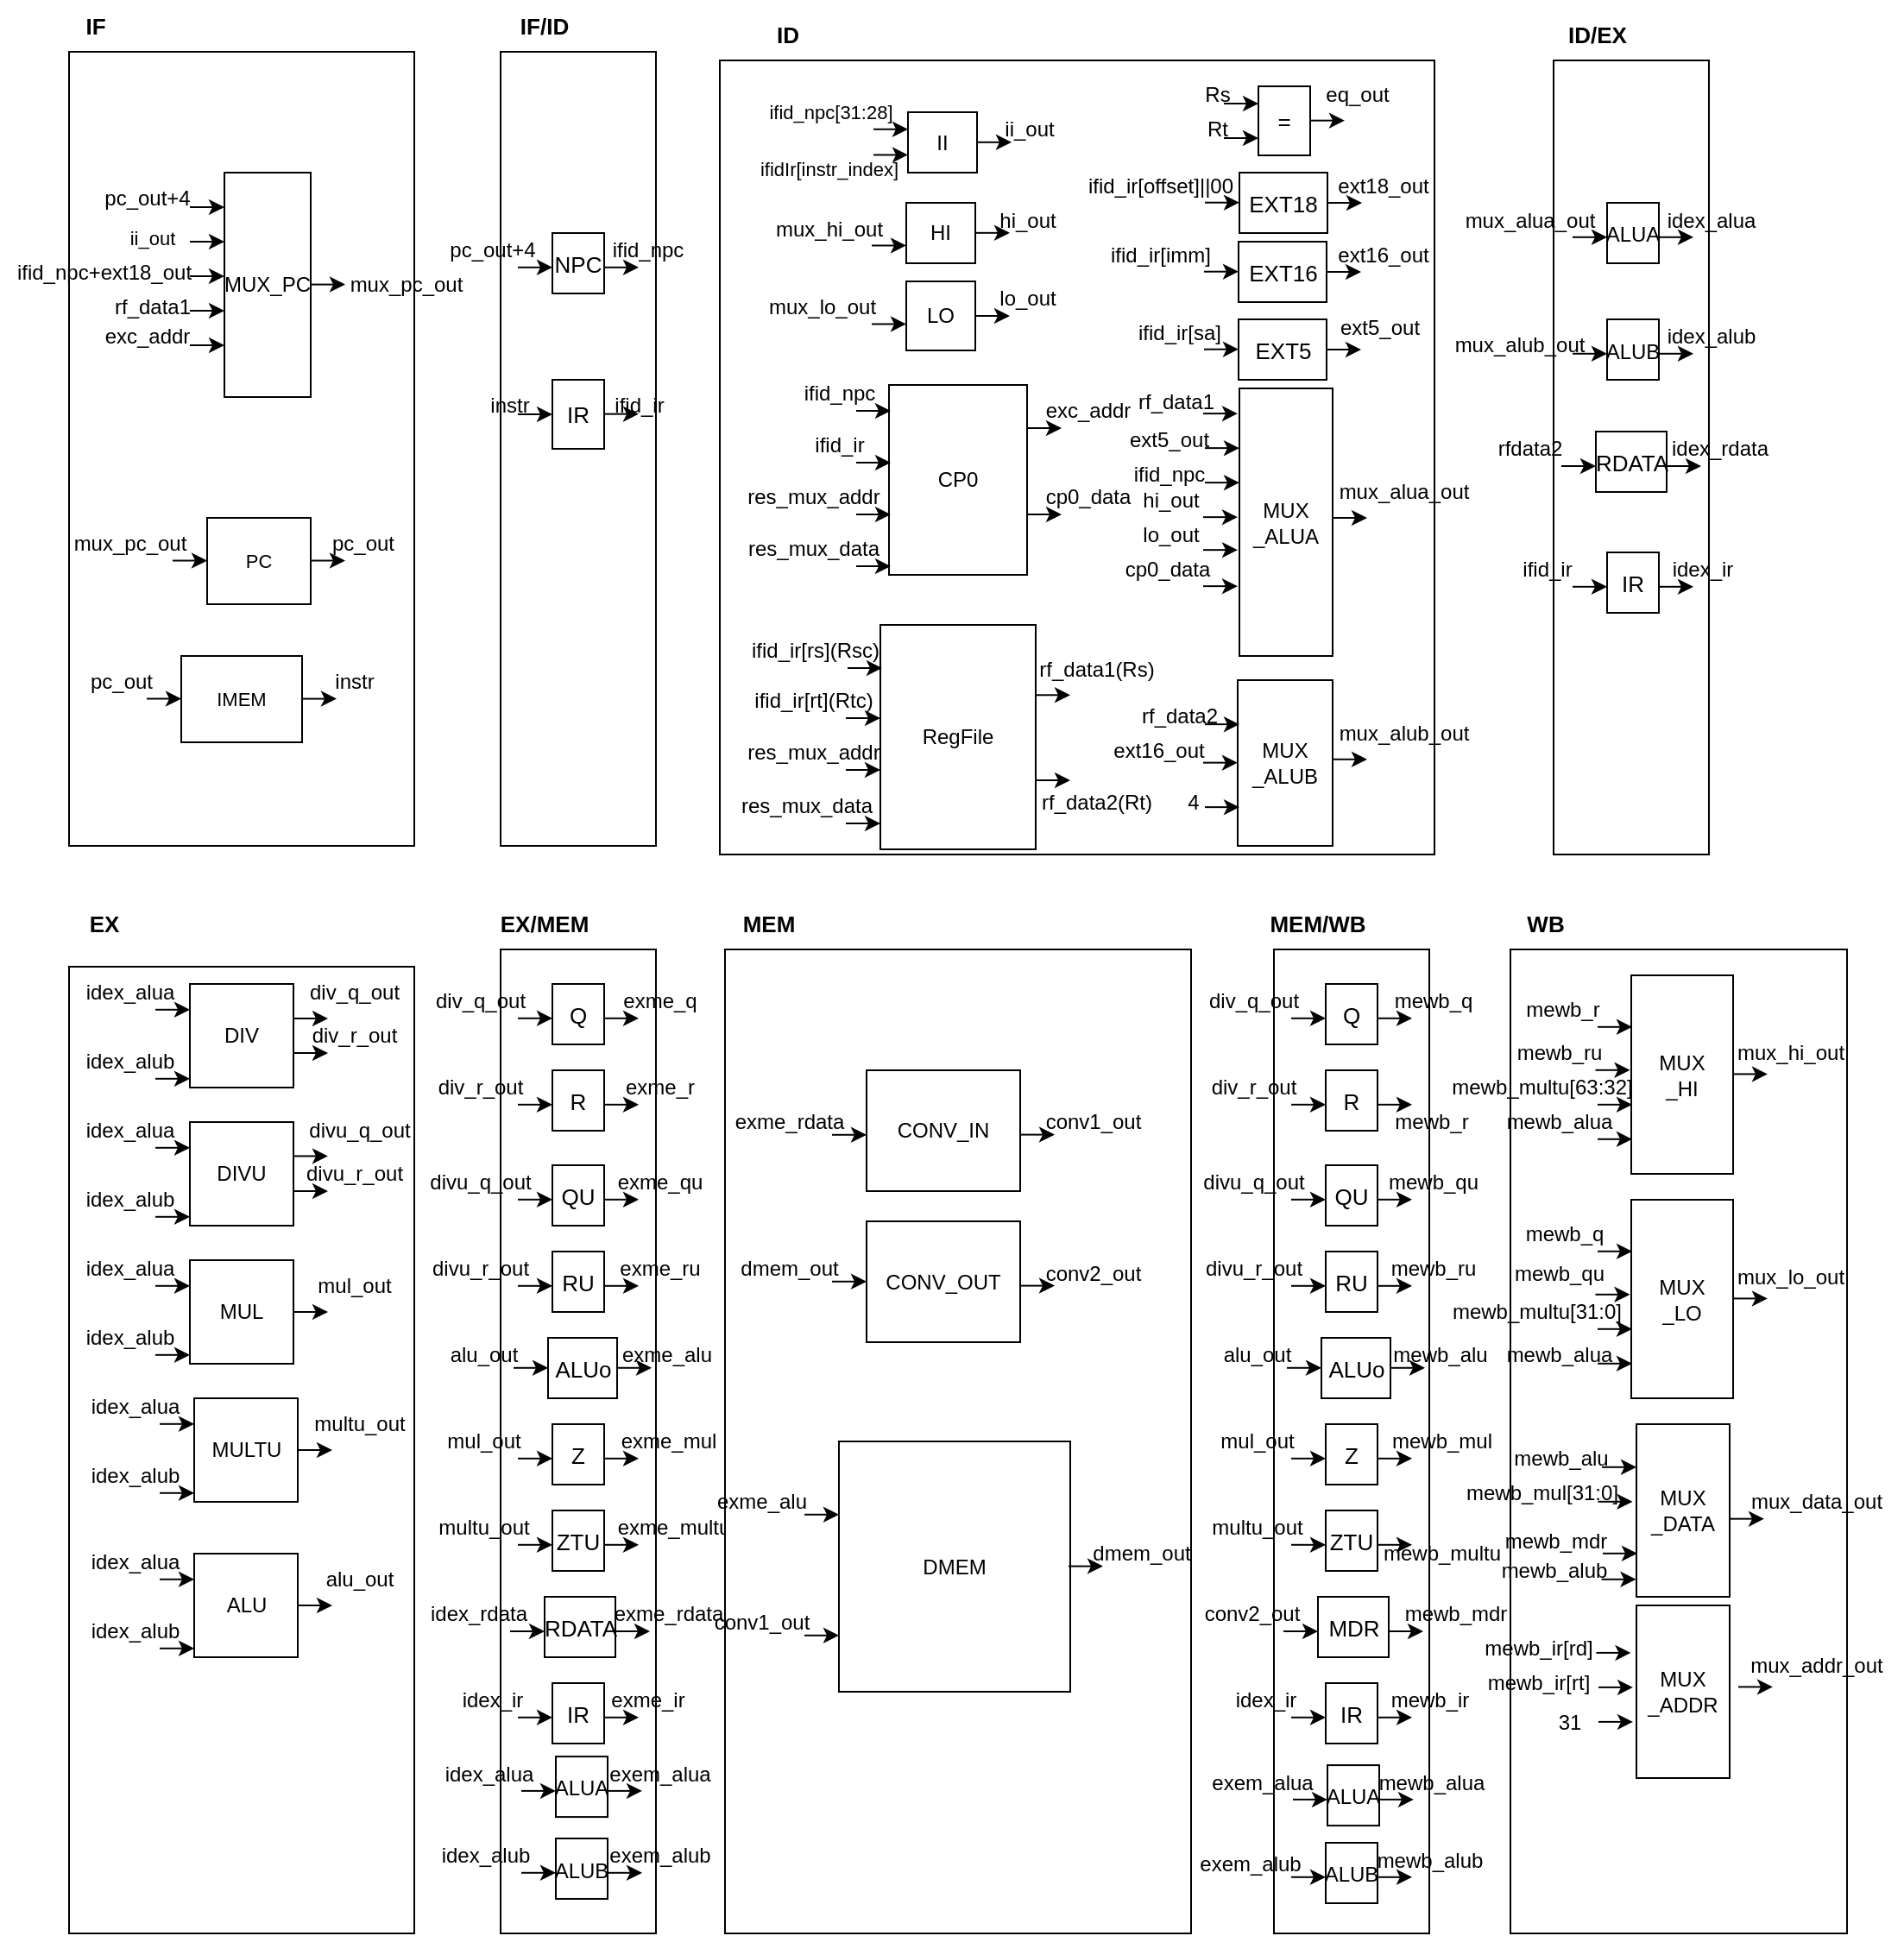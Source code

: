 <mxfile version="20.5.3" type="github">
  <diagram id="mPNgLtXhNlg8bAYRKy5G" name="第 1 页">
    <mxGraphModel dx="3593" dy="308" grid="1" gridSize="10" guides="1" tooltips="1" connect="1" arrows="1" fold="1" page="1" pageScale="1" pageWidth="1500" pageHeight="1200" background="#FFFFFF" math="0" shadow="0">
      <root>
        <mxCell id="0" />
        <mxCell id="1" parent="0" />
        <mxCell id="pftuyRFk976TqlF8-hqj-2" value="" style="rounded=0;whiteSpace=wrap;html=1;" parent="1" vertex="1">
          <mxGeometry x="-2690" y="80" width="200" height="460" as="geometry" />
        </mxCell>
        <mxCell id="tsSptXDLZasF8hUtU1I0-1" value="MUX_PC" style="rounded=0;whiteSpace=wrap;html=1;" parent="1" vertex="1">
          <mxGeometry x="-2600" y="150" width="50" height="130" as="geometry" />
        </mxCell>
        <mxCell id="tsSptXDLZasF8hUtU1I0-3" value="" style="edgeStyle=none;orthogonalLoop=1;jettySize=auto;html=1;rounded=0;" parent="1" edge="1">
          <mxGeometry width="80" relative="1" as="geometry">
            <mxPoint x="-2620" y="170" as="sourcePoint" />
            <mxPoint x="-2600" y="170" as="targetPoint" />
            <Array as="points" />
          </mxGeometry>
        </mxCell>
        <mxCell id="tsSptXDLZasF8hUtU1I0-4" value="pc_out+4" style="text;html=1;resizable=0;autosize=1;align=center;verticalAlign=middle;points=[];fillColor=none;strokeColor=none;rounded=0;" parent="1" vertex="1">
          <mxGeometry x="-2680" y="150" width="70" height="30" as="geometry" />
        </mxCell>
        <mxCell id="tsSptXDLZasF8hUtU1I0-5" value="" style="edgeStyle=none;orthogonalLoop=1;jettySize=auto;html=1;rounded=0;" parent="1" edge="1">
          <mxGeometry width="80" relative="1" as="geometry">
            <mxPoint x="-2620" y="190" as="sourcePoint" />
            <mxPoint x="-2600" y="190" as="targetPoint" />
            <Array as="points" />
          </mxGeometry>
        </mxCell>
        <mxCell id="tsSptXDLZasF8hUtU1I0-6" value="" style="edgeStyle=none;orthogonalLoop=1;jettySize=auto;html=1;rounded=0;" parent="1" edge="1">
          <mxGeometry width="80" relative="1" as="geometry">
            <mxPoint x="-2620" y="210" as="sourcePoint" />
            <mxPoint x="-2600" y="210" as="targetPoint" />
            <Array as="points" />
          </mxGeometry>
        </mxCell>
        <mxCell id="tsSptXDLZasF8hUtU1I0-7" value="" style="edgeStyle=none;orthogonalLoop=1;jettySize=auto;html=1;rounded=0;" parent="1" edge="1">
          <mxGeometry width="80" relative="1" as="geometry">
            <mxPoint x="-2620" y="230" as="sourcePoint" />
            <mxPoint x="-2600" y="230" as="targetPoint" />
            <Array as="points" />
          </mxGeometry>
        </mxCell>
        <mxCell id="tsSptXDLZasF8hUtU1I0-8" value="" style="edgeStyle=none;orthogonalLoop=1;jettySize=auto;html=1;rounded=0;" parent="1" edge="1">
          <mxGeometry width="80" relative="1" as="geometry">
            <mxPoint x="-2620" y="250" as="sourcePoint" />
            <mxPoint x="-2600" y="250" as="targetPoint" />
            <Array as="points" />
          </mxGeometry>
        </mxCell>
        <mxCell id="tsSptXDLZasF8hUtU1I0-9" value="&lt;font style=&quot;font-size: 11px;&quot;&gt;ii_out&lt;/font&gt;" style="text;html=1;resizable=0;autosize=1;align=center;verticalAlign=middle;points=[];fillColor=none;strokeColor=none;rounded=0;" parent="1" vertex="1">
          <mxGeometry x="-2667.5" y="172.5" width="50" height="30" as="geometry" />
        </mxCell>
        <mxCell id="tsSptXDLZasF8hUtU1I0-10" value="ifid_npc+ext18_out" style="text;html=1;resizable=0;autosize=1;align=center;verticalAlign=middle;points=[];fillColor=none;strokeColor=none;rounded=0;" parent="1" vertex="1">
          <mxGeometry x="-2730" y="192.5" width="120" height="30" as="geometry" />
        </mxCell>
        <mxCell id="tsSptXDLZasF8hUtU1I0-11" value="rf_data1" style="text;html=1;resizable=0;autosize=1;align=center;verticalAlign=middle;points=[];fillColor=none;strokeColor=none;rounded=0;" parent="1" vertex="1">
          <mxGeometry x="-2677.5" y="213" width="70" height="30" as="geometry" />
        </mxCell>
        <mxCell id="tsSptXDLZasF8hUtU1I0-12" value="exc_addr" style="text;html=1;resizable=0;autosize=1;align=center;verticalAlign=middle;points=[];fillColor=none;strokeColor=none;rounded=0;" parent="1" vertex="1">
          <mxGeometry x="-2680" y="230" width="70" height="30" as="geometry" />
        </mxCell>
        <mxCell id="tsSptXDLZasF8hUtU1I0-13" value="" style="edgeStyle=none;orthogonalLoop=1;jettySize=auto;html=1;rounded=0;" parent="1" edge="1">
          <mxGeometry width="80" relative="1" as="geometry">
            <mxPoint x="-2550" y="214.8" as="sourcePoint" />
            <mxPoint x="-2530" y="214.8" as="targetPoint" />
            <Array as="points" />
          </mxGeometry>
        </mxCell>
        <mxCell id="tsSptXDLZasF8hUtU1I0-14" value="mux_pc_out" style="text;html=1;resizable=0;autosize=1;align=center;verticalAlign=middle;points=[];fillColor=none;strokeColor=none;rounded=0;" parent="1" vertex="1">
          <mxGeometry x="-2540" y="200" width="90" height="30" as="geometry" />
        </mxCell>
        <mxCell id="tsSptXDLZasF8hUtU1I0-15" value="PC" style="rounded=0;whiteSpace=wrap;html=1;fontSize=11;" parent="1" vertex="1">
          <mxGeometry x="-2610" y="350" width="60" height="50" as="geometry" />
        </mxCell>
        <mxCell id="tsSptXDLZasF8hUtU1I0-16" value="" style="edgeStyle=none;orthogonalLoop=1;jettySize=auto;html=1;rounded=0;" parent="1" edge="1">
          <mxGeometry width="80" relative="1" as="geometry">
            <mxPoint x="-2630" y="374.76" as="sourcePoint" />
            <mxPoint x="-2610" y="374.76" as="targetPoint" />
            <Array as="points" />
          </mxGeometry>
        </mxCell>
        <mxCell id="tsSptXDLZasF8hUtU1I0-17" value="mux_pc_out" style="text;html=1;resizable=0;autosize=1;align=center;verticalAlign=middle;points=[];fillColor=none;strokeColor=none;rounded=0;" parent="1" vertex="1">
          <mxGeometry x="-2700" y="350" width="90" height="30" as="geometry" />
        </mxCell>
        <mxCell id="tsSptXDLZasF8hUtU1I0-18" value="pc_out" style="text;html=1;resizable=0;autosize=1;align=center;verticalAlign=middle;points=[];fillColor=none;strokeColor=none;rounded=0;" parent="1" vertex="1">
          <mxGeometry x="-2550" y="350" width="60" height="30" as="geometry" />
        </mxCell>
        <mxCell id="tsSptXDLZasF8hUtU1I0-19" value="" style="edgeStyle=none;orthogonalLoop=1;jettySize=auto;html=1;rounded=0;" parent="1" edge="1">
          <mxGeometry width="80" relative="1" as="geometry">
            <mxPoint x="-2550" y="374.76" as="sourcePoint" />
            <mxPoint x="-2530" y="374.76" as="targetPoint" />
            <Array as="points" />
          </mxGeometry>
        </mxCell>
        <mxCell id="tsSptXDLZasF8hUtU1I0-20" value="IMEM" style="rounded=0;whiteSpace=wrap;html=1;fontSize=11;" parent="1" vertex="1">
          <mxGeometry x="-2625" y="430" width="70" height="50" as="geometry" />
        </mxCell>
        <mxCell id="tsSptXDLZasF8hUtU1I0-21" value="" style="edgeStyle=none;orthogonalLoop=1;jettySize=auto;html=1;rounded=0;" parent="1" edge="1">
          <mxGeometry width="80" relative="1" as="geometry">
            <mxPoint x="-2645" y="454.76" as="sourcePoint" />
            <mxPoint x="-2625" y="454.76" as="targetPoint" />
            <Array as="points" />
          </mxGeometry>
        </mxCell>
        <mxCell id="tsSptXDLZasF8hUtU1I0-22" value="pc_out" style="text;html=1;resizable=0;autosize=1;align=center;verticalAlign=middle;points=[];fillColor=none;strokeColor=none;rounded=0;" parent="1" vertex="1">
          <mxGeometry x="-2690" y="430" width="60" height="30" as="geometry" />
        </mxCell>
        <mxCell id="tsSptXDLZasF8hUtU1I0-23" value="" style="edgeStyle=none;orthogonalLoop=1;jettySize=auto;html=1;rounded=0;" parent="1" edge="1">
          <mxGeometry width="80" relative="1" as="geometry">
            <mxPoint x="-2555" y="454.8" as="sourcePoint" />
            <mxPoint x="-2535" y="454.8" as="targetPoint" />
            <Array as="points" />
          </mxGeometry>
        </mxCell>
        <mxCell id="tsSptXDLZasF8hUtU1I0-24" value="instr" style="text;html=1;resizable=0;autosize=1;align=center;verticalAlign=middle;points=[];fillColor=none;strokeColor=none;rounded=0;" parent="1" vertex="1">
          <mxGeometry x="-2550" y="430" width="50" height="30" as="geometry" />
        </mxCell>
        <mxCell id="tsSptXDLZasF8hUtU1I0-25" value="&lt;b&gt;&lt;font style=&quot;font-size: 13px;&quot;&gt;IF&lt;/font&gt;&lt;/b&gt;" style="text;html=1;resizable=0;autosize=1;align=center;verticalAlign=middle;points=[];fillColor=none;strokeColor=none;rounded=0;" parent="1" vertex="1">
          <mxGeometry x="-2695" y="50" width="40" height="30" as="geometry" />
        </mxCell>
        <mxCell id="tsSptXDLZasF8hUtU1I0-26" value="" style="rounded=0;whiteSpace=wrap;html=1;fontSize=13;" parent="1" vertex="1">
          <mxGeometry x="-2440" y="80" width="90" height="460" as="geometry" />
        </mxCell>
        <mxCell id="tsSptXDLZasF8hUtU1I0-27" value="&lt;b&gt;&lt;font style=&quot;font-size: 13px;&quot;&gt;IF/ID&lt;/font&gt;&lt;/b&gt;" style="text;html=1;resizable=0;autosize=1;align=center;verticalAlign=middle;points=[];fillColor=none;strokeColor=none;rounded=0;" parent="1" vertex="1">
          <mxGeometry x="-2440" y="50" width="50" height="30" as="geometry" />
        </mxCell>
        <mxCell id="tsSptXDLZasF8hUtU1I0-28" value="NPC" style="rounded=0;whiteSpace=wrap;html=1;fontSize=13;" parent="1" vertex="1">
          <mxGeometry x="-2410" y="185" width="30" height="35" as="geometry" />
        </mxCell>
        <mxCell id="tsSptXDLZasF8hUtU1I0-29" value="" style="edgeStyle=none;orthogonalLoop=1;jettySize=auto;html=1;rounded=0;" parent="1" edge="1">
          <mxGeometry width="80" relative="1" as="geometry">
            <mxPoint x="-2430" y="204.9" as="sourcePoint" />
            <mxPoint x="-2410" y="204.9" as="targetPoint" />
            <Array as="points" />
          </mxGeometry>
        </mxCell>
        <mxCell id="tsSptXDLZasF8hUtU1I0-30" value="pc_out+4" style="text;html=1;resizable=0;autosize=1;align=center;verticalAlign=middle;points=[];fillColor=none;strokeColor=none;rounded=0;" parent="1" vertex="1">
          <mxGeometry x="-2480" y="180" width="70" height="30" as="geometry" />
        </mxCell>
        <mxCell id="tsSptXDLZasF8hUtU1I0-32" value="" style="edgeStyle=none;orthogonalLoop=1;jettySize=auto;html=1;rounded=0;" parent="1" edge="1">
          <mxGeometry width="80" relative="1" as="geometry">
            <mxPoint x="-2380" y="204.9" as="sourcePoint" />
            <mxPoint x="-2360" y="204.9" as="targetPoint" />
            <Array as="points" />
          </mxGeometry>
        </mxCell>
        <mxCell id="tsSptXDLZasF8hUtU1I0-33" value="ifid_npc" style="text;html=1;resizable=0;autosize=1;align=center;verticalAlign=middle;points=[];fillColor=none;strokeColor=none;rounded=0;" parent="1" vertex="1">
          <mxGeometry x="-2385" y="180" width="60" height="30" as="geometry" />
        </mxCell>
        <mxCell id="tsSptXDLZasF8hUtU1I0-34" value="IR" style="rounded=0;whiteSpace=wrap;html=1;fontSize=13;" parent="1" vertex="1">
          <mxGeometry x="-2410" y="270" width="30" height="40" as="geometry" />
        </mxCell>
        <mxCell id="6WhtWvGJ2xYehW7hO104-1" value="" style="edgeStyle=none;orthogonalLoop=1;jettySize=auto;html=1;rounded=0;" parent="1" edge="1">
          <mxGeometry width="80" relative="1" as="geometry">
            <mxPoint x="-2430" y="290" as="sourcePoint" />
            <mxPoint x="-2410" y="290" as="targetPoint" />
            <Array as="points" />
          </mxGeometry>
        </mxCell>
        <mxCell id="6WhtWvGJ2xYehW7hO104-2" value="instr" style="text;html=1;resizable=0;autosize=1;align=center;verticalAlign=middle;points=[];fillColor=none;strokeColor=none;rounded=0;" parent="1" vertex="1">
          <mxGeometry x="-2460" y="270" width="50" height="30" as="geometry" />
        </mxCell>
        <mxCell id="6WhtWvGJ2xYehW7hO104-4" value="" style="edgeStyle=none;orthogonalLoop=1;jettySize=auto;html=1;rounded=0;" parent="1" edge="1">
          <mxGeometry width="80" relative="1" as="geometry">
            <mxPoint x="-2380" y="289.83" as="sourcePoint" />
            <mxPoint x="-2360" y="289.83" as="targetPoint" />
            <Array as="points" />
          </mxGeometry>
        </mxCell>
        <mxCell id="6WhtWvGJ2xYehW7hO104-5" value="ifid_ir" style="text;html=1;resizable=0;autosize=1;align=center;verticalAlign=middle;points=[];fillColor=none;strokeColor=none;rounded=0;" parent="1" vertex="1">
          <mxGeometry x="-2385" y="270" width="50" height="30" as="geometry" />
        </mxCell>
        <mxCell id="6WhtWvGJ2xYehW7hO104-6" value="" style="rounded=0;whiteSpace=wrap;html=1;" parent="1" vertex="1">
          <mxGeometry x="-2313" y="85" width="414" height="460" as="geometry" />
        </mxCell>
        <mxCell id="6WhtWvGJ2xYehW7hO104-7" value="=" style="rounded=0;whiteSpace=wrap;html=1;fontSize=13;" parent="1" vertex="1">
          <mxGeometry x="-2001" y="100" width="30" height="40" as="geometry" />
        </mxCell>
        <mxCell id="6WhtWvGJ2xYehW7hO104-8" value="" style="edgeStyle=none;orthogonalLoop=1;jettySize=auto;html=1;rounded=0;" parent="1" edge="1">
          <mxGeometry width="80" relative="1" as="geometry">
            <mxPoint x="-2021" y="110" as="sourcePoint" />
            <mxPoint x="-2001" y="110" as="targetPoint" />
            <Array as="points" />
          </mxGeometry>
        </mxCell>
        <mxCell id="6WhtWvGJ2xYehW7hO104-9" value="Rs" style="text;html=1;resizable=0;autosize=1;align=center;verticalAlign=middle;points=[];fillColor=none;strokeColor=none;rounded=0;" parent="1" vertex="1">
          <mxGeometry x="-2045" y="90" width="40" height="30" as="geometry" />
        </mxCell>
        <mxCell id="6WhtWvGJ2xYehW7hO104-10" value="" style="edgeStyle=none;orthogonalLoop=1;jettySize=auto;html=1;rounded=0;" parent="1" edge="1">
          <mxGeometry width="80" relative="1" as="geometry">
            <mxPoint x="-1971" y="119.83" as="sourcePoint" />
            <mxPoint x="-1951" y="119.83" as="targetPoint" />
            <Array as="points" />
          </mxGeometry>
        </mxCell>
        <mxCell id="6WhtWvGJ2xYehW7hO104-11" value="eq_out" style="text;html=1;resizable=0;autosize=1;align=center;verticalAlign=middle;points=[];fillColor=none;strokeColor=none;rounded=0;" parent="1" vertex="1">
          <mxGeometry x="-1974" y="90" width="60" height="30" as="geometry" />
        </mxCell>
        <mxCell id="6WhtWvGJ2xYehW7hO104-12" value="" style="edgeStyle=none;orthogonalLoop=1;jettySize=auto;html=1;rounded=0;" parent="1" edge="1">
          <mxGeometry width="80" relative="1" as="geometry">
            <mxPoint x="-2021" y="130" as="sourcePoint" />
            <mxPoint x="-2001" y="130" as="targetPoint" />
            <Array as="points" />
          </mxGeometry>
        </mxCell>
        <mxCell id="6WhtWvGJ2xYehW7hO104-13" value="Rt" style="text;html=1;resizable=0;autosize=1;align=center;verticalAlign=middle;points=[];fillColor=none;strokeColor=none;rounded=0;" parent="1" vertex="1">
          <mxGeometry x="-2045" y="110" width="40" height="30" as="geometry" />
        </mxCell>
        <mxCell id="6WhtWvGJ2xYehW7hO104-14" value="HI" style="rounded=0;whiteSpace=wrap;html=1;" parent="1" vertex="1">
          <mxGeometry x="-2205" y="167.5" width="40" height="35" as="geometry" />
        </mxCell>
        <mxCell id="6WhtWvGJ2xYehW7hO104-16" value="" style="edgeStyle=none;orthogonalLoop=1;jettySize=auto;html=1;rounded=0;" parent="1" edge="1">
          <mxGeometry width="80" relative="1" as="geometry">
            <mxPoint x="-2225" y="192.24" as="sourcePoint" />
            <mxPoint x="-2205" y="192.24" as="targetPoint" />
            <Array as="points" />
          </mxGeometry>
        </mxCell>
        <mxCell id="6WhtWvGJ2xYehW7hO104-17" value="mux_hi_out" style="text;html=1;resizable=0;autosize=1;align=center;verticalAlign=middle;points=[];fillColor=none;strokeColor=none;rounded=0;" parent="1" vertex="1">
          <mxGeometry x="-2295" y="167.5" width="90" height="30" as="geometry" />
        </mxCell>
        <mxCell id="6WhtWvGJ2xYehW7hO104-18" value="" style="edgeStyle=none;orthogonalLoop=1;jettySize=auto;html=1;rounded=0;" parent="1" edge="1">
          <mxGeometry width="80" relative="1" as="geometry">
            <mxPoint x="-2165" y="184.91" as="sourcePoint" />
            <mxPoint x="-2145" y="184.91" as="targetPoint" />
            <Array as="points" />
          </mxGeometry>
        </mxCell>
        <mxCell id="6WhtWvGJ2xYehW7hO104-19" value="hi_out" style="text;html=1;resizable=0;autosize=1;align=center;verticalAlign=middle;points=[];fillColor=none;strokeColor=none;rounded=0;" parent="1" vertex="1">
          <mxGeometry x="-2165" y="162.5" width="60" height="30" as="geometry" />
        </mxCell>
        <mxCell id="6WhtWvGJ2xYehW7hO104-25" value="LO" style="rounded=0;whiteSpace=wrap;html=1;" parent="1" vertex="1">
          <mxGeometry x="-2205" y="213" width="40" height="40" as="geometry" />
        </mxCell>
        <mxCell id="6WhtWvGJ2xYehW7hO104-26" value="" style="edgeStyle=none;orthogonalLoop=1;jettySize=auto;html=1;rounded=0;" parent="1" edge="1">
          <mxGeometry width="80" relative="1" as="geometry">
            <mxPoint x="-2225" y="237.74" as="sourcePoint" />
            <mxPoint x="-2205" y="237.74" as="targetPoint" />
            <Array as="points" />
          </mxGeometry>
        </mxCell>
        <mxCell id="6WhtWvGJ2xYehW7hO104-27" value="mux_lo_out" style="text;html=1;resizable=0;autosize=1;align=center;verticalAlign=middle;points=[];fillColor=none;strokeColor=none;rounded=0;" parent="1" vertex="1">
          <mxGeometry x="-2299" y="213" width="90" height="30" as="geometry" />
        </mxCell>
        <mxCell id="6WhtWvGJ2xYehW7hO104-28" value="" style="edgeStyle=none;orthogonalLoop=1;jettySize=auto;html=1;rounded=0;" parent="1" edge="1">
          <mxGeometry width="80" relative="1" as="geometry">
            <mxPoint x="-2165" y="233" as="sourcePoint" />
            <mxPoint x="-2145" y="233" as="targetPoint" />
            <Array as="points" />
          </mxGeometry>
        </mxCell>
        <mxCell id="6WhtWvGJ2xYehW7hO104-29" value="lo_out" style="text;html=1;resizable=0;autosize=1;align=center;verticalAlign=middle;points=[];fillColor=none;strokeColor=none;rounded=0;" parent="1" vertex="1">
          <mxGeometry x="-2165" y="208" width="60" height="30" as="geometry" />
        </mxCell>
        <mxCell id="6WhtWvGJ2xYehW7hO104-30" value="CP0" style="rounded=0;whiteSpace=wrap;html=1;" parent="1" vertex="1">
          <mxGeometry x="-2215" y="273" width="80" height="110" as="geometry" />
        </mxCell>
        <mxCell id="6WhtWvGJ2xYehW7hO104-31" value="ifid_npc" style="text;html=1;resizable=0;autosize=1;align=center;verticalAlign=middle;points=[];fillColor=none;strokeColor=none;rounded=0;" parent="1" vertex="1">
          <mxGeometry x="-2274" y="263" width="60" height="30" as="geometry" />
        </mxCell>
        <mxCell id="6WhtWvGJ2xYehW7hO104-32" value="" style="edgeStyle=none;orthogonalLoop=1;jettySize=auto;html=1;rounded=0;" parent="1" edge="1">
          <mxGeometry width="80" relative="1" as="geometry">
            <mxPoint x="-2234" y="288.0" as="sourcePoint" />
            <mxPoint x="-2214" y="288.0" as="targetPoint" />
            <Array as="points" />
          </mxGeometry>
        </mxCell>
        <mxCell id="6WhtWvGJ2xYehW7hO104-33" value="ifid_ir" style="text;html=1;resizable=0;autosize=1;align=center;verticalAlign=middle;points=[];fillColor=none;strokeColor=none;rounded=0;" parent="1" vertex="1">
          <mxGeometry x="-2269" y="293" width="50" height="30" as="geometry" />
        </mxCell>
        <mxCell id="6WhtWvGJ2xYehW7hO104-34" value="" style="edgeStyle=none;orthogonalLoop=1;jettySize=auto;html=1;rounded=0;" parent="1" edge="1">
          <mxGeometry width="80" relative="1" as="geometry">
            <mxPoint x="-2234" y="318" as="sourcePoint" />
            <mxPoint x="-2214" y="318" as="targetPoint" />
            <Array as="points" />
          </mxGeometry>
        </mxCell>
        <mxCell id="6WhtWvGJ2xYehW7hO104-35" value="res_mux_addr" style="text;html=1;resizable=0;autosize=1;align=center;verticalAlign=middle;points=[];fillColor=none;strokeColor=none;rounded=0;" parent="1" vertex="1">
          <mxGeometry x="-2309" y="323" width="100" height="30" as="geometry" />
        </mxCell>
        <mxCell id="6WhtWvGJ2xYehW7hO104-36" value="" style="edgeStyle=none;orthogonalLoop=1;jettySize=auto;html=1;rounded=0;" parent="1" edge="1">
          <mxGeometry width="80" relative="1" as="geometry">
            <mxPoint x="-2234" y="348" as="sourcePoint" />
            <mxPoint x="-2214" y="348" as="targetPoint" />
            <Array as="points" />
          </mxGeometry>
        </mxCell>
        <mxCell id="6WhtWvGJ2xYehW7hO104-37" value="res_mux_data" style="text;html=1;resizable=0;autosize=1;align=center;verticalAlign=middle;points=[];fillColor=none;strokeColor=none;rounded=0;" parent="1" vertex="1">
          <mxGeometry x="-2309" y="353" width="100" height="30" as="geometry" />
        </mxCell>
        <mxCell id="6WhtWvGJ2xYehW7hO104-38" value="" style="edgeStyle=none;orthogonalLoop=1;jettySize=auto;html=1;rounded=0;" parent="1" edge="1">
          <mxGeometry width="80" relative="1" as="geometry">
            <mxPoint x="-2234" y="378" as="sourcePoint" />
            <mxPoint x="-2214" y="378" as="targetPoint" />
            <Array as="points" />
          </mxGeometry>
        </mxCell>
        <mxCell id="6WhtWvGJ2xYehW7hO104-40" value="exc_addr" style="text;html=1;resizable=0;autosize=1;align=center;verticalAlign=middle;points=[];fillColor=none;strokeColor=none;rounded=0;" parent="1" vertex="1">
          <mxGeometry x="-2135" y="273" width="70" height="30" as="geometry" />
        </mxCell>
        <mxCell id="6WhtWvGJ2xYehW7hO104-41" value="" style="edgeStyle=none;orthogonalLoop=1;jettySize=auto;html=1;rounded=0;" parent="1" edge="1">
          <mxGeometry width="80" relative="1" as="geometry">
            <mxPoint x="-2135" y="298" as="sourcePoint" />
            <mxPoint x="-2115" y="298" as="targetPoint" />
            <Array as="points" />
          </mxGeometry>
        </mxCell>
        <mxCell id="6WhtWvGJ2xYehW7hO104-42" value="cp0_data" style="text;html=1;resizable=0;autosize=1;align=center;verticalAlign=middle;points=[];fillColor=none;strokeColor=none;rounded=0;" parent="1" vertex="1">
          <mxGeometry x="-2135" y="323" width="70" height="30" as="geometry" />
        </mxCell>
        <mxCell id="6WhtWvGJ2xYehW7hO104-43" value="" style="edgeStyle=none;orthogonalLoop=1;jettySize=auto;html=1;rounded=0;" parent="1" edge="1">
          <mxGeometry width="80" relative="1" as="geometry">
            <mxPoint x="-2135" y="348" as="sourcePoint" />
            <mxPoint x="-2115" y="348" as="targetPoint" />
            <Array as="points" />
          </mxGeometry>
        </mxCell>
        <mxCell id="6WhtWvGJ2xYehW7hO104-44" value="RegFile" style="rounded=0;whiteSpace=wrap;html=1;" parent="1" vertex="1">
          <mxGeometry x="-2220" y="412" width="90" height="130" as="geometry" />
        </mxCell>
        <mxCell id="6WhtWvGJ2xYehW7hO104-46" value="ifid_ir[rs](Rsc)" style="text;html=1;resizable=0;autosize=1;align=center;verticalAlign=middle;points=[];fillColor=none;strokeColor=none;rounded=0;" parent="1" vertex="1">
          <mxGeometry x="-2308" y="412" width="100" height="30" as="geometry" />
        </mxCell>
        <mxCell id="6WhtWvGJ2xYehW7hO104-47" value="" style="edgeStyle=none;orthogonalLoop=1;jettySize=auto;html=1;rounded=0;" parent="1" edge="1">
          <mxGeometry width="80" relative="1" as="geometry">
            <mxPoint x="-2239" y="437.0" as="sourcePoint" />
            <mxPoint x="-2219" y="437.0" as="targetPoint" />
            <Array as="points" />
          </mxGeometry>
        </mxCell>
        <mxCell id="6WhtWvGJ2xYehW7hO104-48" value="ifid_ir[rt](Rtc)" style="text;html=1;resizable=0;autosize=1;align=center;verticalAlign=middle;points=[];fillColor=none;strokeColor=none;rounded=0;" parent="1" vertex="1">
          <mxGeometry x="-2304" y="441" width="90" height="30" as="geometry" />
        </mxCell>
        <mxCell id="6WhtWvGJ2xYehW7hO104-49" value="" style="edgeStyle=none;orthogonalLoop=1;jettySize=auto;html=1;rounded=0;" parent="1" edge="1">
          <mxGeometry width="80" relative="1" as="geometry">
            <mxPoint x="-2240" y="466" as="sourcePoint" />
            <mxPoint x="-2220" y="466" as="targetPoint" />
            <Array as="points" />
          </mxGeometry>
        </mxCell>
        <mxCell id="6WhtWvGJ2xYehW7hO104-50" value="res_mux_addr" style="text;html=1;resizable=0;autosize=1;align=center;verticalAlign=middle;points=[];fillColor=none;strokeColor=none;rounded=0;" parent="1" vertex="1">
          <mxGeometry x="-2309" y="471" width="100" height="30" as="geometry" />
        </mxCell>
        <mxCell id="6WhtWvGJ2xYehW7hO104-51" value="" style="edgeStyle=none;orthogonalLoop=1;jettySize=auto;html=1;rounded=0;" parent="1" edge="1">
          <mxGeometry width="80" relative="1" as="geometry">
            <mxPoint x="-2240" y="496" as="sourcePoint" />
            <mxPoint x="-2220" y="496" as="targetPoint" />
            <Array as="points" />
          </mxGeometry>
        </mxCell>
        <mxCell id="6WhtWvGJ2xYehW7hO104-52" value="res_mux_data" style="text;html=1;resizable=0;autosize=1;align=center;verticalAlign=middle;points=[];fillColor=none;strokeColor=none;rounded=0;" parent="1" vertex="1">
          <mxGeometry x="-2313" y="502" width="100" height="30" as="geometry" />
        </mxCell>
        <mxCell id="6WhtWvGJ2xYehW7hO104-53" value="" style="edgeStyle=none;orthogonalLoop=1;jettySize=auto;html=1;rounded=0;" parent="1" edge="1">
          <mxGeometry width="80" relative="1" as="geometry">
            <mxPoint x="-2240" y="527.0" as="sourcePoint" />
            <mxPoint x="-2220" y="527.0" as="targetPoint" />
            <Array as="points" />
          </mxGeometry>
        </mxCell>
        <mxCell id="6WhtWvGJ2xYehW7hO104-54" value="rf_data1(Rs)" style="text;html=1;resizable=0;autosize=1;align=center;verticalAlign=middle;points=[];fillColor=none;strokeColor=none;rounded=0;" parent="1" vertex="1">
          <mxGeometry x="-2140" y="423" width="90" height="30" as="geometry" />
        </mxCell>
        <mxCell id="6WhtWvGJ2xYehW7hO104-55" value="" style="edgeStyle=none;orthogonalLoop=1;jettySize=auto;html=1;rounded=0;" parent="1" edge="1">
          <mxGeometry width="80" relative="1" as="geometry">
            <mxPoint x="-2130" y="452.64" as="sourcePoint" />
            <mxPoint x="-2110" y="452.64" as="targetPoint" />
            <Array as="points" />
          </mxGeometry>
        </mxCell>
        <mxCell id="6WhtWvGJ2xYehW7hO104-56" value="rf_data2(Rt)" style="text;html=1;resizable=0;autosize=1;align=center;verticalAlign=middle;points=[];fillColor=none;strokeColor=none;rounded=0;" parent="1" vertex="1">
          <mxGeometry x="-2140" y="500" width="90" height="30" as="geometry" />
        </mxCell>
        <mxCell id="6WhtWvGJ2xYehW7hO104-57" value="" style="edgeStyle=none;orthogonalLoop=1;jettySize=auto;html=1;rounded=0;" parent="1" edge="1">
          <mxGeometry width="80" relative="1" as="geometry">
            <mxPoint x="-2130" y="502" as="sourcePoint" />
            <mxPoint x="-2110" y="502" as="targetPoint" />
            <Array as="points" />
          </mxGeometry>
        </mxCell>
        <mxCell id="6WhtWvGJ2xYehW7hO104-72" value="EXT16" style="rounded=0;whiteSpace=wrap;html=1;fontSize=13;" parent="1" vertex="1">
          <mxGeometry x="-2012.5" y="190" width="51" height="35" as="geometry" />
        </mxCell>
        <mxCell id="6WhtWvGJ2xYehW7hO104-75" value="" style="edgeStyle=none;orthogonalLoop=1;jettySize=auto;html=1;rounded=0;" parent="1" edge="1">
          <mxGeometry width="80" relative="1" as="geometry">
            <mxPoint x="-1961.5" y="207.5" as="sourcePoint" />
            <mxPoint x="-1941.5" y="207.5" as="targetPoint" />
            <Array as="points" />
          </mxGeometry>
        </mxCell>
        <mxCell id="6WhtWvGJ2xYehW7hO104-76" value="ext16_out" style="text;html=1;resizable=0;autosize=1;align=center;verticalAlign=middle;points=[];fillColor=none;strokeColor=none;rounded=0;" parent="1" vertex="1">
          <mxGeometry x="-1969.5" y="182.5" width="80" height="30" as="geometry" />
        </mxCell>
        <mxCell id="6WhtWvGJ2xYehW7hO104-77" value="" style="edgeStyle=none;orthogonalLoop=1;jettySize=auto;html=1;rounded=0;" parent="1" edge="1">
          <mxGeometry width="80" relative="1" as="geometry">
            <mxPoint x="-2032.5" y="207.35" as="sourcePoint" />
            <mxPoint x="-2012.5" y="207.35" as="targetPoint" />
            <Array as="points" />
          </mxGeometry>
        </mxCell>
        <mxCell id="6WhtWvGJ2xYehW7hO104-79" value="ifid_ir[imm]" style="text;html=1;resizable=0;autosize=1;align=center;verticalAlign=middle;points=[];fillColor=none;strokeColor=none;rounded=0;" parent="1" vertex="1">
          <mxGeometry x="-2098.5" y="182.5" width="80" height="30" as="geometry" />
        </mxCell>
        <mxCell id="6WhtWvGJ2xYehW7hO104-80" value="EXT5" style="rounded=0;whiteSpace=wrap;html=1;fontSize=13;" parent="1" vertex="1">
          <mxGeometry x="-2012.5" y="235" width="51" height="35" as="geometry" />
        </mxCell>
        <mxCell id="6WhtWvGJ2xYehW7hO104-81" value="" style="edgeStyle=none;orthogonalLoop=1;jettySize=auto;html=1;rounded=0;" parent="1" edge="1">
          <mxGeometry width="80" relative="1" as="geometry">
            <mxPoint x="-1961.5" y="252.5" as="sourcePoint" />
            <mxPoint x="-1941.5" y="252.5" as="targetPoint" />
            <Array as="points" />
          </mxGeometry>
        </mxCell>
        <mxCell id="6WhtWvGJ2xYehW7hO104-82" value="ext5_out" style="text;html=1;resizable=0;autosize=1;align=center;verticalAlign=middle;points=[];fillColor=none;strokeColor=none;rounded=0;" parent="1" vertex="1">
          <mxGeometry x="-1966.5" y="225" width="70" height="30" as="geometry" />
        </mxCell>
        <mxCell id="6WhtWvGJ2xYehW7hO104-83" value="" style="edgeStyle=none;orthogonalLoop=1;jettySize=auto;html=1;rounded=0;" parent="1" edge="1">
          <mxGeometry width="80" relative="1" as="geometry">
            <mxPoint x="-2032.5" y="252.35" as="sourcePoint" />
            <mxPoint x="-2012.5" y="252.35" as="targetPoint" />
            <Array as="points" />
          </mxGeometry>
        </mxCell>
        <mxCell id="6WhtWvGJ2xYehW7hO104-84" value="ifid_ir[sa]" style="text;html=1;resizable=0;autosize=1;align=center;verticalAlign=middle;points=[];fillColor=none;strokeColor=none;rounded=0;" parent="1" vertex="1">
          <mxGeometry x="-2082.5" y="227.5" width="70" height="30" as="geometry" />
        </mxCell>
        <mxCell id="6WhtWvGJ2xYehW7hO104-85" value="MUX&lt;br&gt;_ALUA" style="rounded=0;whiteSpace=wrap;html=1;" parent="1" vertex="1">
          <mxGeometry x="-2012" y="275" width="54" height="155" as="geometry" />
        </mxCell>
        <mxCell id="6WhtWvGJ2xYehW7hO104-87" value="" style="edgeStyle=none;orthogonalLoop=1;jettySize=auto;html=1;rounded=0;" parent="1" edge="1">
          <mxGeometry width="80" relative="1" as="geometry">
            <mxPoint x="-2033" y="289.57" as="sourcePoint" />
            <mxPoint x="-2013" y="289.57" as="targetPoint" />
            <Array as="points" />
          </mxGeometry>
        </mxCell>
        <mxCell id="6WhtWvGJ2xYehW7hO104-88" value="hi_out" style="text;html=1;resizable=0;autosize=1;align=center;verticalAlign=middle;points=[];fillColor=none;strokeColor=none;rounded=0;" parent="1" vertex="1">
          <mxGeometry x="-2082" y="325" width="60" height="30" as="geometry" />
        </mxCell>
        <mxCell id="6WhtWvGJ2xYehW7hO104-89" value="" style="edgeStyle=none;orthogonalLoop=1;jettySize=auto;html=1;rounded=0;" parent="1" edge="1">
          <mxGeometry width="80" relative="1" as="geometry">
            <mxPoint x="-2032" y="309.57" as="sourcePoint" />
            <mxPoint x="-2012" y="309.57" as="targetPoint" />
            <Array as="points" />
          </mxGeometry>
        </mxCell>
        <mxCell id="6WhtWvGJ2xYehW7hO104-90" value="lo_out" style="text;html=1;resizable=0;autosize=1;align=center;verticalAlign=middle;points=[];fillColor=none;strokeColor=none;rounded=0;" parent="1" vertex="1">
          <mxGeometry x="-2082" y="345" width="60" height="30" as="geometry" />
        </mxCell>
        <mxCell id="6WhtWvGJ2xYehW7hO104-91" value="" style="edgeStyle=none;orthogonalLoop=1;jettySize=auto;html=1;rounded=0;" parent="1" edge="1">
          <mxGeometry width="80" relative="1" as="geometry">
            <mxPoint x="-2032" y="329.57" as="sourcePoint" />
            <mxPoint x="-2012" y="329.57" as="targetPoint" />
            <Array as="points" />
          </mxGeometry>
        </mxCell>
        <mxCell id="6WhtWvGJ2xYehW7hO104-92" value="cp0_data" style="text;html=1;resizable=0;autosize=1;align=center;verticalAlign=middle;points=[];fillColor=none;strokeColor=none;rounded=0;" parent="1" vertex="1">
          <mxGeometry x="-2089" y="365" width="70" height="30" as="geometry" />
        </mxCell>
        <mxCell id="6WhtWvGJ2xYehW7hO104-93" value="" style="edgeStyle=none;orthogonalLoop=1;jettySize=auto;html=1;rounded=0;" parent="1" edge="1">
          <mxGeometry width="80" relative="1" as="geometry">
            <mxPoint x="-2033" y="349.57" as="sourcePoint" />
            <mxPoint x="-2013" y="349.57" as="targetPoint" />
            <Array as="points" />
          </mxGeometry>
        </mxCell>
        <mxCell id="6WhtWvGJ2xYehW7hO104-94" value="ifid_npc" style="text;html=1;resizable=0;autosize=1;align=center;verticalAlign=middle;points=[];fillColor=none;strokeColor=none;rounded=0;" parent="1" vertex="1">
          <mxGeometry x="-2083.5" y="310" width="60" height="30" as="geometry" />
        </mxCell>
        <mxCell id="6WhtWvGJ2xYehW7hO104-95" value="" style="edgeStyle=none;orthogonalLoop=1;jettySize=auto;html=1;rounded=0;" parent="1" edge="1">
          <mxGeometry width="80" relative="1" as="geometry">
            <mxPoint x="-2033" y="368.57" as="sourcePoint" />
            <mxPoint x="-2013" y="368.57" as="targetPoint" />
            <Array as="points" />
          </mxGeometry>
        </mxCell>
        <mxCell id="6WhtWvGJ2xYehW7hO104-96" value="rf_data1" style="text;html=1;resizable=0;autosize=1;align=center;verticalAlign=middle;points=[];fillColor=none;strokeColor=none;rounded=0;" parent="1" vertex="1">
          <mxGeometry x="-2084" y="267.5" width="70" height="30" as="geometry" />
        </mxCell>
        <mxCell id="6WhtWvGJ2xYehW7hO104-97" value="" style="edgeStyle=none;orthogonalLoop=1;jettySize=auto;html=1;rounded=0;" parent="1" edge="1">
          <mxGeometry width="80" relative="1" as="geometry">
            <mxPoint x="-2033" y="389.57" as="sourcePoint" />
            <mxPoint x="-2013" y="389.57" as="targetPoint" />
            <Array as="points" />
          </mxGeometry>
        </mxCell>
        <mxCell id="6WhtWvGJ2xYehW7hO104-98" value="ext5_out" style="text;html=1;resizable=0;autosize=1;align=center;verticalAlign=middle;points=[];fillColor=none;strokeColor=none;rounded=0;" parent="1" vertex="1">
          <mxGeometry x="-2088.5" y="290" width="70" height="30" as="geometry" />
        </mxCell>
        <mxCell id="6WhtWvGJ2xYehW7hO104-99" value="" style="edgeStyle=none;orthogonalLoop=1;jettySize=auto;html=1;rounded=0;" parent="1" edge="1">
          <mxGeometry width="80" relative="1" as="geometry">
            <mxPoint x="-1958" y="350.0" as="sourcePoint" />
            <mxPoint x="-1938" y="350.0" as="targetPoint" />
            <Array as="points" />
          </mxGeometry>
        </mxCell>
        <mxCell id="6WhtWvGJ2xYehW7hO104-100" value="mux_alua_out" style="text;html=1;resizable=0;autosize=1;align=center;verticalAlign=middle;points=[];fillColor=none;strokeColor=none;rounded=0;" parent="1" vertex="1">
          <mxGeometry x="-1967" y="320" width="100" height="30" as="geometry" />
        </mxCell>
        <mxCell id="6WhtWvGJ2xYehW7hO104-101" value="MUX&lt;br&gt;_ALUB" style="rounded=0;whiteSpace=wrap;html=1;" parent="1" vertex="1">
          <mxGeometry x="-2013" y="444" width="55" height="96" as="geometry" />
        </mxCell>
        <mxCell id="6WhtWvGJ2xYehW7hO104-102" value="" style="edgeStyle=none;orthogonalLoop=1;jettySize=auto;html=1;rounded=0;" parent="1" edge="1">
          <mxGeometry width="80" relative="1" as="geometry">
            <mxPoint x="-2032" y="469.57" as="sourcePoint" />
            <mxPoint x="-2012" y="469.57" as="targetPoint" />
            <Array as="points" />
          </mxGeometry>
        </mxCell>
        <mxCell id="6WhtWvGJ2xYehW7hO104-103" value="rf_data2" style="text;html=1;resizable=0;autosize=1;align=center;verticalAlign=middle;points=[];fillColor=none;strokeColor=none;rounded=0;" parent="1" vertex="1">
          <mxGeometry x="-2082" y="450" width="70" height="30" as="geometry" />
        </mxCell>
        <mxCell id="6WhtWvGJ2xYehW7hO104-104" value="" style="edgeStyle=none;orthogonalLoop=1;jettySize=auto;html=1;rounded=0;" parent="1" edge="1">
          <mxGeometry width="80" relative="1" as="geometry">
            <mxPoint x="-2033" y="491.82" as="sourcePoint" />
            <mxPoint x="-2013" y="491.82" as="targetPoint" />
            <Array as="points" />
          </mxGeometry>
        </mxCell>
        <mxCell id="6WhtWvGJ2xYehW7hO104-105" value="ext16_out" style="text;html=1;resizable=0;autosize=1;align=center;verticalAlign=middle;points=[];fillColor=none;strokeColor=none;rounded=0;" parent="1" vertex="1">
          <mxGeometry x="-2099" y="470" width="80" height="30" as="geometry" />
        </mxCell>
        <mxCell id="6WhtWvGJ2xYehW7hO104-106" value="" style="edgeStyle=none;orthogonalLoop=1;jettySize=auto;html=1;rounded=0;" parent="1" edge="1">
          <mxGeometry width="80" relative="1" as="geometry">
            <mxPoint x="-2032" y="517.57" as="sourcePoint" />
            <mxPoint x="-2012" y="517.57" as="targetPoint" />
            <Array as="points" />
          </mxGeometry>
        </mxCell>
        <mxCell id="6WhtWvGJ2xYehW7hO104-107" value="4" style="text;html=1;resizable=0;autosize=1;align=center;verticalAlign=middle;points=[];fillColor=none;strokeColor=none;rounded=0;" parent="1" vertex="1">
          <mxGeometry x="-2054" y="500" width="30" height="30" as="geometry" />
        </mxCell>
        <mxCell id="6WhtWvGJ2xYehW7hO104-114" value="" style="edgeStyle=none;orthogonalLoop=1;jettySize=auto;html=1;rounded=0;" parent="1" edge="1">
          <mxGeometry width="80" relative="1" as="geometry">
            <mxPoint x="-1958" y="489.88" as="sourcePoint" />
            <mxPoint x="-1938" y="489.88" as="targetPoint" />
            <Array as="points" />
          </mxGeometry>
        </mxCell>
        <mxCell id="6WhtWvGJ2xYehW7hO104-115" value="mux_alub_out" style="text;html=1;resizable=0;autosize=1;align=center;verticalAlign=middle;points=[];fillColor=none;strokeColor=none;rounded=0;" parent="1" vertex="1">
          <mxGeometry x="-1967" y="459.88" width="100" height="30" as="geometry" />
        </mxCell>
        <mxCell id="6WhtWvGJ2xYehW7hO104-116" value="&lt;b&gt;&lt;font style=&quot;font-size: 13px;&quot;&gt;ID&lt;/font&gt;&lt;/b&gt;" style="text;html=1;resizable=0;autosize=1;align=center;verticalAlign=middle;points=[];fillColor=none;strokeColor=none;rounded=0;" parent="1" vertex="1">
          <mxGeometry x="-2294" y="55" width="40" height="30" as="geometry" />
        </mxCell>
        <mxCell id="6WhtWvGJ2xYehW7hO104-117" value="" style="rounded=0;whiteSpace=wrap;html=1;fontSize=13;" parent="1" vertex="1">
          <mxGeometry x="-1830" y="85" width="90" height="460" as="geometry" />
        </mxCell>
        <mxCell id="6WhtWvGJ2xYehW7hO104-118" value="&lt;b&gt;&lt;font style=&quot;font-size: 13px;&quot;&gt;ID/EX&lt;/font&gt;&lt;/b&gt;" style="text;html=1;resizable=0;autosize=1;align=center;verticalAlign=middle;points=[];fillColor=none;strokeColor=none;rounded=0;" parent="1" vertex="1">
          <mxGeometry x="-1835" y="55" width="60" height="30" as="geometry" />
        </mxCell>
        <mxCell id="6WhtWvGJ2xYehW7hO104-119" value="&lt;font style=&quot;font-size: 12px;&quot;&gt;ALUA&lt;/font&gt;" style="rounded=0;whiteSpace=wrap;html=1;fontSize=13;" parent="1" vertex="1">
          <mxGeometry x="-1799" y="167.5" width="30" height="35" as="geometry" />
        </mxCell>
        <mxCell id="6WhtWvGJ2xYehW7hO104-120" value="" style="edgeStyle=none;orthogonalLoop=1;jettySize=auto;html=1;rounded=0;" parent="1" edge="1">
          <mxGeometry width="80" relative="1" as="geometry">
            <mxPoint x="-1819" y="187.4" as="sourcePoint" />
            <mxPoint x="-1799" y="187.4" as="targetPoint" />
            <Array as="points" />
          </mxGeometry>
        </mxCell>
        <mxCell id="6WhtWvGJ2xYehW7hO104-121" value="mux_alua_out" style="text;html=1;resizable=0;autosize=1;align=center;verticalAlign=middle;points=[];fillColor=none;strokeColor=none;rounded=0;" parent="1" vertex="1">
          <mxGeometry x="-1894" y="162.5" width="100" height="30" as="geometry" />
        </mxCell>
        <mxCell id="6WhtWvGJ2xYehW7hO104-122" value="" style="edgeStyle=none;orthogonalLoop=1;jettySize=auto;html=1;rounded=0;" parent="1" edge="1">
          <mxGeometry width="80" relative="1" as="geometry">
            <mxPoint x="-1769" y="187.4" as="sourcePoint" />
            <mxPoint x="-1749" y="187.4" as="targetPoint" />
            <Array as="points" />
          </mxGeometry>
        </mxCell>
        <mxCell id="6WhtWvGJ2xYehW7hO104-123" value="idex_alua" style="text;html=1;resizable=0;autosize=1;align=center;verticalAlign=middle;points=[];fillColor=none;strokeColor=none;rounded=0;" parent="1" vertex="1">
          <mxGeometry x="-1774" y="162.5" width="70" height="30" as="geometry" />
        </mxCell>
        <mxCell id="6WhtWvGJ2xYehW7hO104-124" value="&lt;font style=&quot;font-size: 12px;&quot;&gt;ALUB&lt;/font&gt;" style="rounded=0;whiteSpace=wrap;html=1;fontSize=13;" parent="1" vertex="1">
          <mxGeometry x="-1799" y="235" width="30" height="35" as="geometry" />
        </mxCell>
        <mxCell id="6WhtWvGJ2xYehW7hO104-125" value="" style="edgeStyle=none;orthogonalLoop=1;jettySize=auto;html=1;rounded=0;" parent="1" edge="1">
          <mxGeometry width="80" relative="1" as="geometry">
            <mxPoint x="-1819" y="254.9" as="sourcePoint" />
            <mxPoint x="-1799" y="254.9" as="targetPoint" />
            <Array as="points" />
          </mxGeometry>
        </mxCell>
        <mxCell id="6WhtWvGJ2xYehW7hO104-127" value="" style="edgeStyle=none;orthogonalLoop=1;jettySize=auto;html=1;rounded=0;" parent="1" edge="1">
          <mxGeometry width="80" relative="1" as="geometry">
            <mxPoint x="-1769" y="254.9" as="sourcePoint" />
            <mxPoint x="-1749" y="254.9" as="targetPoint" />
            <Array as="points" />
          </mxGeometry>
        </mxCell>
        <mxCell id="6WhtWvGJ2xYehW7hO104-128" value="idex_alub" style="text;html=1;resizable=0;autosize=1;align=center;verticalAlign=middle;points=[];fillColor=none;strokeColor=none;rounded=0;" parent="1" vertex="1">
          <mxGeometry x="-1774" y="230" width="70" height="30" as="geometry" />
        </mxCell>
        <mxCell id="6WhtWvGJ2xYehW7hO104-129" value="RDATA" style="rounded=0;whiteSpace=wrap;html=1;fontSize=13;" parent="1" vertex="1">
          <mxGeometry x="-1805.5" y="300" width="41" height="35" as="geometry" />
        </mxCell>
        <mxCell id="6WhtWvGJ2xYehW7hO104-130" value="" style="edgeStyle=none;orthogonalLoop=1;jettySize=auto;html=1;rounded=0;" parent="1" edge="1">
          <mxGeometry width="80" relative="1" as="geometry">
            <mxPoint x="-1825.5" y="320" as="sourcePoint" />
            <mxPoint x="-1805.5" y="320" as="targetPoint" />
            <Array as="points" />
          </mxGeometry>
        </mxCell>
        <mxCell id="6WhtWvGJ2xYehW7hO104-131" value="rfdata2" style="text;html=1;resizable=0;autosize=1;align=center;verticalAlign=middle;points=[];fillColor=none;strokeColor=none;rounded=0;" parent="1" vertex="1">
          <mxGeometry x="-1874" y="295" width="60" height="30" as="geometry" />
        </mxCell>
        <mxCell id="6WhtWvGJ2xYehW7hO104-132" value="" style="edgeStyle=none;orthogonalLoop=1;jettySize=auto;html=1;rounded=0;" parent="1" edge="1">
          <mxGeometry width="80" relative="1" as="geometry">
            <mxPoint x="-1764.5" y="320" as="sourcePoint" />
            <mxPoint x="-1744.5" y="320" as="targetPoint" />
            <Array as="points" />
          </mxGeometry>
        </mxCell>
        <mxCell id="6WhtWvGJ2xYehW7hO104-133" value="idex_rdata" style="text;html=1;resizable=0;autosize=1;align=center;verticalAlign=middle;points=[];fillColor=none;strokeColor=none;rounded=0;" parent="1" vertex="1">
          <mxGeometry x="-1774" y="295" width="80" height="30" as="geometry" />
        </mxCell>
        <mxCell id="6WhtWvGJ2xYehW7hO104-134" value="IR" style="rounded=0;whiteSpace=wrap;html=1;fontSize=13;" parent="1" vertex="1">
          <mxGeometry x="-1799" y="370" width="30" height="35" as="geometry" />
        </mxCell>
        <mxCell id="6WhtWvGJ2xYehW7hO104-135" value="" style="edgeStyle=none;orthogonalLoop=1;jettySize=auto;html=1;rounded=0;" parent="1" edge="1">
          <mxGeometry width="80" relative="1" as="geometry">
            <mxPoint x="-1819" y="389.9" as="sourcePoint" />
            <mxPoint x="-1799" y="389.9" as="targetPoint" />
            <Array as="points" />
          </mxGeometry>
        </mxCell>
        <mxCell id="6WhtWvGJ2xYehW7hO104-136" value="ifid_ir" style="text;html=1;resizable=0;autosize=1;align=center;verticalAlign=middle;points=[];fillColor=none;strokeColor=none;rounded=0;" parent="1" vertex="1">
          <mxGeometry x="-1859" y="365" width="50" height="30" as="geometry" />
        </mxCell>
        <mxCell id="6WhtWvGJ2xYehW7hO104-137" value="" style="edgeStyle=none;orthogonalLoop=1;jettySize=auto;html=1;rounded=0;" parent="1" edge="1">
          <mxGeometry width="80" relative="1" as="geometry">
            <mxPoint x="-1769" y="389.9" as="sourcePoint" />
            <mxPoint x="-1749" y="389.9" as="targetPoint" />
            <Array as="points" />
          </mxGeometry>
        </mxCell>
        <mxCell id="6WhtWvGJ2xYehW7hO104-138" value="idex_ir" style="text;html=1;resizable=0;autosize=1;align=center;verticalAlign=middle;points=[];fillColor=none;strokeColor=none;rounded=0;" parent="1" vertex="1">
          <mxGeometry x="-1774" y="365" width="60" height="30" as="geometry" />
        </mxCell>
        <mxCell id="6WhtWvGJ2xYehW7hO104-139" value="mux_alub_out" style="text;html=1;resizable=0;autosize=1;align=center;verticalAlign=middle;points=[];fillColor=none;strokeColor=none;rounded=0;" parent="1" vertex="1">
          <mxGeometry x="-1900" y="235" width="100" height="30" as="geometry" />
        </mxCell>
        <mxCell id="6WhtWvGJ2xYehW7hO104-141" value="" style="rounded=0;whiteSpace=wrap;html=1;" parent="1" vertex="1">
          <mxGeometry x="-2690" y="610" width="200" height="560" as="geometry" />
        </mxCell>
        <mxCell id="6WhtWvGJ2xYehW7hO104-142" value="&lt;b&gt;&lt;font style=&quot;font-size: 13px;&quot;&gt;EX&lt;/font&gt;&lt;/b&gt;" style="text;html=1;resizable=0;autosize=1;align=center;verticalAlign=middle;points=[];fillColor=none;strokeColor=none;rounded=0;" parent="1" vertex="1">
          <mxGeometry x="-2690" y="570" width="40" height="30" as="geometry" />
        </mxCell>
        <mxCell id="6WhtWvGJ2xYehW7hO104-143" value="DIV" style="rounded=0;whiteSpace=wrap;html=1;fontSize=12;" parent="1" vertex="1">
          <mxGeometry x="-2620" y="620" width="60" height="60" as="geometry" />
        </mxCell>
        <mxCell id="6WhtWvGJ2xYehW7hO104-144" value="" style="edgeStyle=none;orthogonalLoop=1;jettySize=auto;html=1;rounded=0;" parent="1" edge="1">
          <mxGeometry width="80" relative="1" as="geometry">
            <mxPoint x="-2640" y="634.9" as="sourcePoint" />
            <mxPoint x="-2620" y="634.9" as="targetPoint" />
            <Array as="points" />
          </mxGeometry>
        </mxCell>
        <mxCell id="6WhtWvGJ2xYehW7hO104-145" value="idex_alua" style="text;html=1;resizable=0;autosize=1;align=center;verticalAlign=middle;points=[];fillColor=none;strokeColor=none;rounded=0;" parent="1" vertex="1">
          <mxGeometry x="-2690" y="610" width="70" height="30" as="geometry" />
        </mxCell>
        <mxCell id="6WhtWvGJ2xYehW7hO104-146" value="" style="edgeStyle=none;orthogonalLoop=1;jettySize=auto;html=1;rounded=0;" parent="1" edge="1">
          <mxGeometry width="80" relative="1" as="geometry">
            <mxPoint x="-2640" y="674.9" as="sourcePoint" />
            <mxPoint x="-2620" y="674.9" as="targetPoint" />
            <Array as="points" />
          </mxGeometry>
        </mxCell>
        <mxCell id="6WhtWvGJ2xYehW7hO104-147" value="idex_alub" style="text;html=1;resizable=0;autosize=1;align=center;verticalAlign=middle;points=[];fillColor=none;strokeColor=none;rounded=0;" parent="1" vertex="1">
          <mxGeometry x="-2690" y="650" width="70" height="30" as="geometry" />
        </mxCell>
        <mxCell id="6WhtWvGJ2xYehW7hO104-148" value="" style="edgeStyle=none;orthogonalLoop=1;jettySize=auto;html=1;rounded=0;" parent="1" edge="1">
          <mxGeometry width="80" relative="1" as="geometry">
            <mxPoint x="-2560" y="640" as="sourcePoint" />
            <mxPoint x="-2540" y="640" as="targetPoint" />
            <Array as="points" />
          </mxGeometry>
        </mxCell>
        <mxCell id="6WhtWvGJ2xYehW7hO104-149" value="div_q_out" style="text;html=1;resizable=0;autosize=1;align=center;verticalAlign=middle;points=[];fillColor=none;strokeColor=none;rounded=0;" parent="1" vertex="1">
          <mxGeometry x="-2565" y="610" width="80" height="30" as="geometry" />
        </mxCell>
        <mxCell id="6WhtWvGJ2xYehW7hO104-150" value="DIVU" style="rounded=0;whiteSpace=wrap;html=1;fontSize=12;" parent="1" vertex="1">
          <mxGeometry x="-2620" y="700" width="60" height="60" as="geometry" />
        </mxCell>
        <mxCell id="6WhtWvGJ2xYehW7hO104-151" value="" style="edgeStyle=none;orthogonalLoop=1;jettySize=auto;html=1;rounded=0;" parent="1" edge="1">
          <mxGeometry width="80" relative="1" as="geometry">
            <mxPoint x="-2640" y="714.9" as="sourcePoint" />
            <mxPoint x="-2620" y="714.9" as="targetPoint" />
            <Array as="points" />
          </mxGeometry>
        </mxCell>
        <mxCell id="6WhtWvGJ2xYehW7hO104-152" value="idex_alua" style="text;html=1;resizable=0;autosize=1;align=center;verticalAlign=middle;points=[];fillColor=none;strokeColor=none;rounded=0;" parent="1" vertex="1">
          <mxGeometry x="-2690" y="690" width="70" height="30" as="geometry" />
        </mxCell>
        <mxCell id="6WhtWvGJ2xYehW7hO104-153" value="" style="edgeStyle=none;orthogonalLoop=1;jettySize=auto;html=1;rounded=0;" parent="1" edge="1">
          <mxGeometry width="80" relative="1" as="geometry">
            <mxPoint x="-2640" y="754.9" as="sourcePoint" />
            <mxPoint x="-2620" y="754.9" as="targetPoint" />
            <Array as="points" />
          </mxGeometry>
        </mxCell>
        <mxCell id="6WhtWvGJ2xYehW7hO104-154" value="idex_alub" style="text;html=1;resizable=0;autosize=1;align=center;verticalAlign=middle;points=[];fillColor=none;strokeColor=none;rounded=0;" parent="1" vertex="1">
          <mxGeometry x="-2690" y="730" width="70" height="30" as="geometry" />
        </mxCell>
        <mxCell id="6WhtWvGJ2xYehW7hO104-155" value="" style="edgeStyle=none;orthogonalLoop=1;jettySize=auto;html=1;rounded=0;" parent="1" edge="1">
          <mxGeometry width="80" relative="1" as="geometry">
            <mxPoint x="-2560" y="740" as="sourcePoint" />
            <mxPoint x="-2540" y="740" as="targetPoint" />
            <Array as="points" />
          </mxGeometry>
        </mxCell>
        <mxCell id="6WhtWvGJ2xYehW7hO104-156" value="divu_r_out" style="text;html=1;resizable=0;autosize=1;align=center;verticalAlign=middle;points=[];fillColor=none;strokeColor=none;rounded=0;" parent="1" vertex="1">
          <mxGeometry x="-2565" y="715" width="80" height="30" as="geometry" />
        </mxCell>
        <mxCell id="6WhtWvGJ2xYehW7hO104-157" value="MUL" style="rounded=0;whiteSpace=wrap;html=1;fontSize=12;" parent="1" vertex="1">
          <mxGeometry x="-2620" y="780" width="60" height="60" as="geometry" />
        </mxCell>
        <mxCell id="6WhtWvGJ2xYehW7hO104-158" value="" style="edgeStyle=none;orthogonalLoop=1;jettySize=auto;html=1;rounded=0;" parent="1" edge="1">
          <mxGeometry width="80" relative="1" as="geometry">
            <mxPoint x="-2640" y="794.9" as="sourcePoint" />
            <mxPoint x="-2620" y="794.9" as="targetPoint" />
            <Array as="points" />
          </mxGeometry>
        </mxCell>
        <mxCell id="6WhtWvGJ2xYehW7hO104-159" value="idex_alua" style="text;html=1;resizable=0;autosize=1;align=center;verticalAlign=middle;points=[];fillColor=none;strokeColor=none;rounded=0;" parent="1" vertex="1">
          <mxGeometry x="-2690" y="770" width="70" height="30" as="geometry" />
        </mxCell>
        <mxCell id="6WhtWvGJ2xYehW7hO104-160" value="" style="edgeStyle=none;orthogonalLoop=1;jettySize=auto;html=1;rounded=0;" parent="1" edge="1">
          <mxGeometry width="80" relative="1" as="geometry">
            <mxPoint x="-2640" y="834.9" as="sourcePoint" />
            <mxPoint x="-2620" y="834.9" as="targetPoint" />
            <Array as="points" />
          </mxGeometry>
        </mxCell>
        <mxCell id="6WhtWvGJ2xYehW7hO104-161" value="idex_alub" style="text;html=1;resizable=0;autosize=1;align=center;verticalAlign=middle;points=[];fillColor=none;strokeColor=none;rounded=0;" parent="1" vertex="1">
          <mxGeometry x="-2690" y="810" width="70" height="30" as="geometry" />
        </mxCell>
        <mxCell id="6WhtWvGJ2xYehW7hO104-162" value="" style="edgeStyle=none;orthogonalLoop=1;jettySize=auto;html=1;rounded=0;" parent="1" edge="1">
          <mxGeometry width="80" relative="1" as="geometry">
            <mxPoint x="-2560" y="810" as="sourcePoint" />
            <mxPoint x="-2540" y="810" as="targetPoint" />
            <Array as="points" />
          </mxGeometry>
        </mxCell>
        <mxCell id="6WhtWvGJ2xYehW7hO104-163" value="mul_out" style="text;html=1;resizable=0;autosize=1;align=center;verticalAlign=middle;points=[];fillColor=none;strokeColor=none;rounded=0;" parent="1" vertex="1">
          <mxGeometry x="-2560" y="780" width="70" height="30" as="geometry" />
        </mxCell>
        <mxCell id="6WhtWvGJ2xYehW7hO104-164" value="MULTU" style="rounded=0;whiteSpace=wrap;html=1;fontSize=12;" parent="1" vertex="1">
          <mxGeometry x="-2617.5" y="860" width="60" height="60" as="geometry" />
        </mxCell>
        <mxCell id="6WhtWvGJ2xYehW7hO104-165" value="" style="edgeStyle=none;orthogonalLoop=1;jettySize=auto;html=1;rounded=0;" parent="1" edge="1">
          <mxGeometry width="80" relative="1" as="geometry">
            <mxPoint x="-2637.5" y="874.9" as="sourcePoint" />
            <mxPoint x="-2617.5" y="874.9" as="targetPoint" />
            <Array as="points" />
          </mxGeometry>
        </mxCell>
        <mxCell id="6WhtWvGJ2xYehW7hO104-166" value="idex_alua" style="text;html=1;resizable=0;autosize=1;align=center;verticalAlign=middle;points=[];fillColor=none;strokeColor=none;rounded=0;" parent="1" vertex="1">
          <mxGeometry x="-2687.5" y="850" width="70" height="30" as="geometry" />
        </mxCell>
        <mxCell id="6WhtWvGJ2xYehW7hO104-167" value="" style="edgeStyle=none;orthogonalLoop=1;jettySize=auto;html=1;rounded=0;" parent="1" edge="1">
          <mxGeometry width="80" relative="1" as="geometry">
            <mxPoint x="-2637.5" y="914.9" as="sourcePoint" />
            <mxPoint x="-2617.5" y="914.9" as="targetPoint" />
            <Array as="points" />
          </mxGeometry>
        </mxCell>
        <mxCell id="6WhtWvGJ2xYehW7hO104-168" value="idex_alub" style="text;html=1;resizable=0;autosize=1;align=center;verticalAlign=middle;points=[];fillColor=none;strokeColor=none;rounded=0;" parent="1" vertex="1">
          <mxGeometry x="-2687.5" y="890" width="70" height="30" as="geometry" />
        </mxCell>
        <mxCell id="6WhtWvGJ2xYehW7hO104-169" value="" style="edgeStyle=none;orthogonalLoop=1;jettySize=auto;html=1;rounded=0;" parent="1" edge="1">
          <mxGeometry width="80" relative="1" as="geometry">
            <mxPoint x="-2557.5" y="890" as="sourcePoint" />
            <mxPoint x="-2537.5" y="890" as="targetPoint" />
            <Array as="points" />
          </mxGeometry>
        </mxCell>
        <mxCell id="6WhtWvGJ2xYehW7hO104-170" value="multu_out" style="text;html=1;resizable=0;autosize=1;align=center;verticalAlign=middle;points=[];fillColor=none;strokeColor=none;rounded=0;" parent="1" vertex="1">
          <mxGeometry x="-2562.5" y="860" width="80" height="30" as="geometry" />
        </mxCell>
        <mxCell id="6WhtWvGJ2xYehW7hO104-171" value="ALU" style="rounded=0;whiteSpace=wrap;html=1;fontSize=12;" parent="1" vertex="1">
          <mxGeometry x="-2617.5" y="950" width="60" height="60" as="geometry" />
        </mxCell>
        <mxCell id="6WhtWvGJ2xYehW7hO104-172" value="" style="edgeStyle=none;orthogonalLoop=1;jettySize=auto;html=1;rounded=0;" parent="1" edge="1">
          <mxGeometry width="80" relative="1" as="geometry">
            <mxPoint x="-2637.5" y="964.9" as="sourcePoint" />
            <mxPoint x="-2617.5" y="964.9" as="targetPoint" />
            <Array as="points" />
          </mxGeometry>
        </mxCell>
        <mxCell id="6WhtWvGJ2xYehW7hO104-173" value="idex_alua" style="text;html=1;resizable=0;autosize=1;align=center;verticalAlign=middle;points=[];fillColor=none;strokeColor=none;rounded=0;" parent="1" vertex="1">
          <mxGeometry x="-2687.5" y="940" width="70" height="30" as="geometry" />
        </mxCell>
        <mxCell id="6WhtWvGJ2xYehW7hO104-174" value="" style="edgeStyle=none;orthogonalLoop=1;jettySize=auto;html=1;rounded=0;" parent="1" edge="1">
          <mxGeometry width="80" relative="1" as="geometry">
            <mxPoint x="-2637.5" y="1004.9" as="sourcePoint" />
            <mxPoint x="-2617.5" y="1004.9" as="targetPoint" />
            <Array as="points" />
          </mxGeometry>
        </mxCell>
        <mxCell id="6WhtWvGJ2xYehW7hO104-175" value="idex_alub" style="text;html=1;resizable=0;autosize=1;align=center;verticalAlign=middle;points=[];fillColor=none;strokeColor=none;rounded=0;" parent="1" vertex="1">
          <mxGeometry x="-2687.5" y="980" width="70" height="30" as="geometry" />
        </mxCell>
        <mxCell id="6WhtWvGJ2xYehW7hO104-176" value="" style="edgeStyle=none;orthogonalLoop=1;jettySize=auto;html=1;rounded=0;" parent="1" edge="1">
          <mxGeometry width="80" relative="1" as="geometry">
            <mxPoint x="-2557.5" y="980" as="sourcePoint" />
            <mxPoint x="-2537.5" y="980" as="targetPoint" />
            <Array as="points" />
          </mxGeometry>
        </mxCell>
        <mxCell id="6WhtWvGJ2xYehW7hO104-177" value="alu_out" style="text;html=1;resizable=0;autosize=1;align=center;verticalAlign=middle;points=[];fillColor=none;strokeColor=none;rounded=0;" parent="1" vertex="1">
          <mxGeometry x="-2552.5" y="950" width="60" height="30" as="geometry" />
        </mxCell>
        <mxCell id="6WhtWvGJ2xYehW7hO104-178" value="" style="rounded=0;whiteSpace=wrap;html=1;fontSize=13;" parent="1" vertex="1">
          <mxGeometry x="-2440" y="600" width="90" height="570" as="geometry" />
        </mxCell>
        <mxCell id="6WhtWvGJ2xYehW7hO104-179" value="&lt;b&gt;&lt;font style=&quot;font-size: 13px;&quot;&gt;EX/MEM&lt;/font&gt;&lt;/b&gt;" style="text;html=1;resizable=0;autosize=1;align=center;verticalAlign=middle;points=[];fillColor=none;strokeColor=none;rounded=0;" parent="1" vertex="1">
          <mxGeometry x="-2450" y="570" width="70" height="30" as="geometry" />
        </mxCell>
        <mxCell id="6WhtWvGJ2xYehW7hO104-180" value="Q" style="rounded=0;whiteSpace=wrap;html=1;fontSize=13;" parent="1" vertex="1">
          <mxGeometry x="-2410" y="620" width="30" height="35" as="geometry" />
        </mxCell>
        <mxCell id="6WhtWvGJ2xYehW7hO104-181" value="" style="edgeStyle=none;orthogonalLoop=1;jettySize=auto;html=1;rounded=0;" parent="1" edge="1">
          <mxGeometry width="80" relative="1" as="geometry">
            <mxPoint x="-2430" y="639.9" as="sourcePoint" />
            <mxPoint x="-2410" y="639.9" as="targetPoint" />
            <Array as="points" />
          </mxGeometry>
        </mxCell>
        <mxCell id="6WhtWvGJ2xYehW7hO104-183" value="" style="edgeStyle=none;orthogonalLoop=1;jettySize=auto;html=1;rounded=0;" parent="1" edge="1">
          <mxGeometry width="80" relative="1" as="geometry">
            <mxPoint x="-2380" y="639.9" as="sourcePoint" />
            <mxPoint x="-2360" y="639.9" as="targetPoint" />
            <Array as="points" />
          </mxGeometry>
        </mxCell>
        <mxCell id="6WhtWvGJ2xYehW7hO104-190" value="" style="edgeStyle=none;orthogonalLoop=1;jettySize=auto;html=1;rounded=0;" parent="1" edge="1">
          <mxGeometry width="80" relative="1" as="geometry">
            <mxPoint x="-2560" y="660" as="sourcePoint" />
            <mxPoint x="-2540" y="660" as="targetPoint" />
            <Array as="points" />
          </mxGeometry>
        </mxCell>
        <mxCell id="6WhtWvGJ2xYehW7hO104-191" value="div_r_out" style="text;html=1;resizable=0;autosize=1;align=center;verticalAlign=middle;points=[];fillColor=none;strokeColor=none;rounded=0;" parent="1" vertex="1">
          <mxGeometry x="-2560" y="635" width="70" height="30" as="geometry" />
        </mxCell>
        <mxCell id="6WhtWvGJ2xYehW7hO104-192" value="" style="edgeStyle=none;orthogonalLoop=1;jettySize=auto;html=1;rounded=0;" parent="1" edge="1">
          <mxGeometry width="80" relative="1" as="geometry">
            <mxPoint x="-2560" y="719.72" as="sourcePoint" />
            <mxPoint x="-2540" y="719.72" as="targetPoint" />
            <Array as="points" />
          </mxGeometry>
        </mxCell>
        <mxCell id="6WhtWvGJ2xYehW7hO104-193" value="divu_q_out" style="text;html=1;resizable=0;autosize=1;align=center;verticalAlign=middle;points=[];fillColor=none;strokeColor=none;rounded=0;" parent="1" vertex="1">
          <mxGeometry x="-2562.5" y="690" width="80" height="30" as="geometry" />
        </mxCell>
        <mxCell id="6WhtWvGJ2xYehW7hO104-197" value="div_q_out" style="text;html=1;resizable=0;autosize=1;align=center;verticalAlign=middle;points=[];fillColor=none;strokeColor=none;rounded=0;" parent="1" vertex="1">
          <mxGeometry x="-2492.5" y="615" width="80" height="30" as="geometry" />
        </mxCell>
        <mxCell id="6WhtWvGJ2xYehW7hO104-198" value="exme_q" style="text;html=1;resizable=0;autosize=1;align=center;verticalAlign=middle;points=[];fillColor=none;strokeColor=none;rounded=0;" parent="1" vertex="1">
          <mxGeometry x="-2383" y="615" width="70" height="30" as="geometry" />
        </mxCell>
        <mxCell id="6WhtWvGJ2xYehW7hO104-199" value="QU" style="rounded=0;whiteSpace=wrap;html=1;fontSize=13;" parent="1" vertex="1">
          <mxGeometry x="-2410" y="725" width="30" height="35" as="geometry" />
        </mxCell>
        <mxCell id="6WhtWvGJ2xYehW7hO104-200" value="" style="edgeStyle=none;orthogonalLoop=1;jettySize=auto;html=1;rounded=0;" parent="1" edge="1">
          <mxGeometry width="80" relative="1" as="geometry">
            <mxPoint x="-2430" y="744.9" as="sourcePoint" />
            <mxPoint x="-2410" y="744.9" as="targetPoint" />
            <Array as="points" />
          </mxGeometry>
        </mxCell>
        <mxCell id="6WhtWvGJ2xYehW7hO104-201" value="" style="edgeStyle=none;orthogonalLoop=1;jettySize=auto;html=1;rounded=0;" parent="1" edge="1">
          <mxGeometry width="80" relative="1" as="geometry">
            <mxPoint x="-2380" y="744.9" as="sourcePoint" />
            <mxPoint x="-2360" y="744.9" as="targetPoint" />
            <Array as="points" />
          </mxGeometry>
        </mxCell>
        <mxCell id="6WhtWvGJ2xYehW7hO104-202" value="divu_q_out" style="text;html=1;resizable=0;autosize=1;align=center;verticalAlign=middle;points=[];fillColor=none;strokeColor=none;rounded=0;" parent="1" vertex="1">
          <mxGeometry x="-2492.5" y="720" width="80" height="30" as="geometry" />
        </mxCell>
        <mxCell id="6WhtWvGJ2xYehW7hO104-203" value="exme_qu" style="text;html=1;resizable=0;autosize=1;align=center;verticalAlign=middle;points=[];fillColor=none;strokeColor=none;rounded=0;" parent="1" vertex="1">
          <mxGeometry x="-2383" y="720" width="70" height="30" as="geometry" />
        </mxCell>
        <mxCell id="6WhtWvGJ2xYehW7hO104-204" value="R" style="rounded=0;whiteSpace=wrap;html=1;fontSize=13;" parent="1" vertex="1">
          <mxGeometry x="-2410" y="670" width="30" height="35" as="geometry" />
        </mxCell>
        <mxCell id="6WhtWvGJ2xYehW7hO104-205" value="" style="edgeStyle=none;orthogonalLoop=1;jettySize=auto;html=1;rounded=0;" parent="1" edge="1">
          <mxGeometry width="80" relative="1" as="geometry">
            <mxPoint x="-2430" y="689.9" as="sourcePoint" />
            <mxPoint x="-2410" y="689.9" as="targetPoint" />
            <Array as="points" />
          </mxGeometry>
        </mxCell>
        <mxCell id="6WhtWvGJ2xYehW7hO104-206" value="" style="edgeStyle=none;orthogonalLoop=1;jettySize=auto;html=1;rounded=0;" parent="1" edge="1">
          <mxGeometry width="80" relative="1" as="geometry">
            <mxPoint x="-2380" y="689.9" as="sourcePoint" />
            <mxPoint x="-2360" y="689.9" as="targetPoint" />
            <Array as="points" />
          </mxGeometry>
        </mxCell>
        <mxCell id="6WhtWvGJ2xYehW7hO104-207" value="div_r_out" style="text;html=1;resizable=0;autosize=1;align=center;verticalAlign=middle;points=[];fillColor=none;strokeColor=none;rounded=0;" parent="1" vertex="1">
          <mxGeometry x="-2487.5" y="665" width="70" height="30" as="geometry" />
        </mxCell>
        <mxCell id="6WhtWvGJ2xYehW7hO104-208" value="exme_r" style="text;html=1;resizable=0;autosize=1;align=center;verticalAlign=middle;points=[];fillColor=none;strokeColor=none;rounded=0;" parent="1" vertex="1">
          <mxGeometry x="-2378" y="665" width="60" height="30" as="geometry" />
        </mxCell>
        <mxCell id="6WhtWvGJ2xYehW7hO104-209" value="RU" style="rounded=0;whiteSpace=wrap;html=1;fontSize=13;" parent="1" vertex="1">
          <mxGeometry x="-2410" y="775" width="30" height="35" as="geometry" />
        </mxCell>
        <mxCell id="6WhtWvGJ2xYehW7hO104-210" value="" style="edgeStyle=none;orthogonalLoop=1;jettySize=auto;html=1;rounded=0;" parent="1" edge="1">
          <mxGeometry width="80" relative="1" as="geometry">
            <mxPoint x="-2430" y="794.9" as="sourcePoint" />
            <mxPoint x="-2410" y="794.9" as="targetPoint" />
            <Array as="points" />
          </mxGeometry>
        </mxCell>
        <mxCell id="6WhtWvGJ2xYehW7hO104-211" value="" style="edgeStyle=none;orthogonalLoop=1;jettySize=auto;html=1;rounded=0;" parent="1" edge="1">
          <mxGeometry width="80" relative="1" as="geometry">
            <mxPoint x="-2380" y="794.9" as="sourcePoint" />
            <mxPoint x="-2360" y="794.9" as="targetPoint" />
            <Array as="points" />
          </mxGeometry>
        </mxCell>
        <mxCell id="6WhtWvGJ2xYehW7hO104-212" value="divu_r_out" style="text;html=1;resizable=0;autosize=1;align=center;verticalAlign=middle;points=[];fillColor=none;strokeColor=none;rounded=0;" parent="1" vertex="1">
          <mxGeometry x="-2492.5" y="770" width="80" height="30" as="geometry" />
        </mxCell>
        <mxCell id="6WhtWvGJ2xYehW7hO104-213" value="exme_ru" style="text;html=1;resizable=0;autosize=1;align=center;verticalAlign=middle;points=[];fillColor=none;strokeColor=none;rounded=0;" parent="1" vertex="1">
          <mxGeometry x="-2383" y="770" width="70" height="30" as="geometry" />
        </mxCell>
        <mxCell id="6WhtWvGJ2xYehW7hO104-214" value="ALUo" style="rounded=0;whiteSpace=wrap;html=1;fontSize=13;" parent="1" vertex="1">
          <mxGeometry x="-2412.5" y="825" width="40" height="35" as="geometry" />
        </mxCell>
        <mxCell id="6WhtWvGJ2xYehW7hO104-215" value="" style="edgeStyle=none;orthogonalLoop=1;jettySize=auto;html=1;rounded=0;" parent="1" edge="1">
          <mxGeometry width="80" relative="1" as="geometry">
            <mxPoint x="-2432.5" y="842.39" as="sourcePoint" />
            <mxPoint x="-2412.5" y="842.39" as="targetPoint" />
            <Array as="points" />
          </mxGeometry>
        </mxCell>
        <mxCell id="6WhtWvGJ2xYehW7hO104-216" value="" style="edgeStyle=none;orthogonalLoop=1;jettySize=auto;html=1;rounded=0;" parent="1" edge="1">
          <mxGeometry width="80" relative="1" as="geometry">
            <mxPoint x="-2372.5" y="842.39" as="sourcePoint" />
            <mxPoint x="-2352.5" y="842.39" as="targetPoint" />
            <Array as="points" />
          </mxGeometry>
        </mxCell>
        <mxCell id="6WhtWvGJ2xYehW7hO104-217" value="alu_out" style="text;html=1;resizable=0;autosize=1;align=center;verticalAlign=middle;points=[];fillColor=none;strokeColor=none;rounded=0;" parent="1" vertex="1">
          <mxGeometry x="-2480" y="820" width="60" height="30" as="geometry" />
        </mxCell>
        <mxCell id="6WhtWvGJ2xYehW7hO104-218" value="exme_alu" style="text;html=1;resizable=0;autosize=1;align=center;verticalAlign=middle;points=[];fillColor=none;strokeColor=none;rounded=0;" parent="1" vertex="1">
          <mxGeometry x="-2384" y="820" width="80" height="30" as="geometry" />
        </mxCell>
        <mxCell id="6WhtWvGJ2xYehW7hO104-220" value="Z" style="rounded=0;whiteSpace=wrap;html=1;fontSize=13;" parent="1" vertex="1">
          <mxGeometry x="-2410" y="875" width="30" height="35" as="geometry" />
        </mxCell>
        <mxCell id="6WhtWvGJ2xYehW7hO104-221" value="" style="edgeStyle=none;orthogonalLoop=1;jettySize=auto;html=1;rounded=0;" parent="1" edge="1">
          <mxGeometry width="80" relative="1" as="geometry">
            <mxPoint x="-2430" y="894.9" as="sourcePoint" />
            <mxPoint x="-2410" y="894.9" as="targetPoint" />
            <Array as="points" />
          </mxGeometry>
        </mxCell>
        <mxCell id="6WhtWvGJ2xYehW7hO104-222" value="" style="edgeStyle=none;orthogonalLoop=1;jettySize=auto;html=1;rounded=0;" parent="1" edge="1">
          <mxGeometry width="80" relative="1" as="geometry">
            <mxPoint x="-2380" y="894.9" as="sourcePoint" />
            <mxPoint x="-2360" y="894.9" as="targetPoint" />
            <Array as="points" />
          </mxGeometry>
        </mxCell>
        <mxCell id="6WhtWvGJ2xYehW7hO104-224" value="exme_mul" style="text;html=1;resizable=0;autosize=1;align=center;verticalAlign=middle;points=[];fillColor=none;strokeColor=none;rounded=0;" parent="1" vertex="1">
          <mxGeometry x="-2383" y="870" width="80" height="30" as="geometry" />
        </mxCell>
        <mxCell id="6WhtWvGJ2xYehW7hO104-225" value="mul_out" style="text;html=1;resizable=0;autosize=1;align=center;verticalAlign=middle;points=[];fillColor=none;strokeColor=none;rounded=0;" parent="1" vertex="1">
          <mxGeometry x="-2485" y="870" width="70" height="30" as="geometry" />
        </mxCell>
        <mxCell id="6WhtWvGJ2xYehW7hO104-226" value="ZTU" style="rounded=0;whiteSpace=wrap;html=1;fontSize=13;" parent="1" vertex="1">
          <mxGeometry x="-2410" y="925" width="30" height="35" as="geometry" />
        </mxCell>
        <mxCell id="6WhtWvGJ2xYehW7hO104-227" value="" style="edgeStyle=none;orthogonalLoop=1;jettySize=auto;html=1;rounded=0;" parent="1" edge="1">
          <mxGeometry width="80" relative="1" as="geometry">
            <mxPoint x="-2430" y="944.9" as="sourcePoint" />
            <mxPoint x="-2410" y="944.9" as="targetPoint" />
            <Array as="points" />
          </mxGeometry>
        </mxCell>
        <mxCell id="6WhtWvGJ2xYehW7hO104-228" value="" style="edgeStyle=none;orthogonalLoop=1;jettySize=auto;html=1;rounded=0;" parent="1" edge="1">
          <mxGeometry width="80" relative="1" as="geometry">
            <mxPoint x="-2380" y="944.9" as="sourcePoint" />
            <mxPoint x="-2360" y="944.9" as="targetPoint" />
            <Array as="points" />
          </mxGeometry>
        </mxCell>
        <mxCell id="6WhtWvGJ2xYehW7hO104-229" value="exme_multu" style="text;html=1;resizable=0;autosize=1;align=center;verticalAlign=middle;points=[];fillColor=none;strokeColor=none;rounded=0;" parent="1" vertex="1">
          <mxGeometry x="-2385" y="920" width="90" height="30" as="geometry" />
        </mxCell>
        <mxCell id="6WhtWvGJ2xYehW7hO104-230" value="multu_out" style="text;html=1;resizable=0;autosize=1;align=center;verticalAlign=middle;points=[];fillColor=none;strokeColor=none;rounded=0;" parent="1" vertex="1">
          <mxGeometry x="-2490" y="920" width="80" height="30" as="geometry" />
        </mxCell>
        <mxCell id="6WhtWvGJ2xYehW7hO104-231" value="RDATA" style="rounded=0;whiteSpace=wrap;html=1;fontSize=13;" parent="1" vertex="1">
          <mxGeometry x="-2414.5" y="975" width="41" height="35" as="geometry" />
        </mxCell>
        <mxCell id="6WhtWvGJ2xYehW7hO104-232" value="" style="edgeStyle=none;orthogonalLoop=1;jettySize=auto;html=1;rounded=0;" parent="1" edge="1">
          <mxGeometry width="80" relative="1" as="geometry">
            <mxPoint x="-2434.5" y="995" as="sourcePoint" />
            <mxPoint x="-2414.5" y="995" as="targetPoint" />
            <Array as="points" />
          </mxGeometry>
        </mxCell>
        <mxCell id="6WhtWvGJ2xYehW7hO104-233" value="idex_rdata" style="text;html=1;resizable=0;autosize=1;align=center;verticalAlign=middle;points=[];fillColor=none;strokeColor=none;rounded=0;" parent="1" vertex="1">
          <mxGeometry x="-2493" y="970" width="80" height="30" as="geometry" />
        </mxCell>
        <mxCell id="6WhtWvGJ2xYehW7hO104-234" value="" style="edgeStyle=none;orthogonalLoop=1;jettySize=auto;html=1;rounded=0;" parent="1" edge="1">
          <mxGeometry width="80" relative="1" as="geometry">
            <mxPoint x="-2373.5" y="995" as="sourcePoint" />
            <mxPoint x="-2353.5" y="995" as="targetPoint" />
            <Array as="points" />
          </mxGeometry>
        </mxCell>
        <mxCell id="6WhtWvGJ2xYehW7hO104-235" value="exme_rdata" style="text;html=1;resizable=0;autosize=1;align=center;verticalAlign=middle;points=[];fillColor=none;strokeColor=none;rounded=0;" parent="1" vertex="1">
          <mxGeometry x="-2388" y="970" width="90" height="30" as="geometry" />
        </mxCell>
        <mxCell id="6WhtWvGJ2xYehW7hO104-236" value="IR" style="rounded=0;whiteSpace=wrap;html=1;fontSize=13;" parent="1" vertex="1">
          <mxGeometry x="-2410" y="1025" width="30" height="35" as="geometry" />
        </mxCell>
        <mxCell id="6WhtWvGJ2xYehW7hO104-237" value="" style="edgeStyle=none;orthogonalLoop=1;jettySize=auto;html=1;rounded=0;" parent="1" edge="1">
          <mxGeometry width="80" relative="1" as="geometry">
            <mxPoint x="-2430" y="1044.9" as="sourcePoint" />
            <mxPoint x="-2410" y="1044.9" as="targetPoint" />
            <Array as="points" />
          </mxGeometry>
        </mxCell>
        <mxCell id="6WhtWvGJ2xYehW7hO104-238" value="idex_ir" style="text;html=1;resizable=0;autosize=1;align=center;verticalAlign=middle;points=[];fillColor=none;strokeColor=none;rounded=0;" parent="1" vertex="1">
          <mxGeometry x="-2475" y="1020" width="60" height="30" as="geometry" />
        </mxCell>
        <mxCell id="6WhtWvGJ2xYehW7hO104-239" value="" style="edgeStyle=none;orthogonalLoop=1;jettySize=auto;html=1;rounded=0;" parent="1" edge="1">
          <mxGeometry width="80" relative="1" as="geometry">
            <mxPoint x="-2380" y="1044.9" as="sourcePoint" />
            <mxPoint x="-2360" y="1044.9" as="targetPoint" />
            <Array as="points" />
          </mxGeometry>
        </mxCell>
        <mxCell id="6WhtWvGJ2xYehW7hO104-240" value="exme_ir" style="text;html=1;resizable=0;autosize=1;align=center;verticalAlign=middle;points=[];fillColor=none;strokeColor=none;rounded=0;" parent="1" vertex="1">
          <mxGeometry x="-2390" y="1020" width="70" height="30" as="geometry" />
        </mxCell>
        <mxCell id="6WhtWvGJ2xYehW7hO104-241" value="" style="rounded=0;whiteSpace=wrap;html=1;fontSize=12;" parent="1" vertex="1">
          <mxGeometry x="-2310" y="600" width="270" height="570" as="geometry" />
        </mxCell>
        <mxCell id="6WhtWvGJ2xYehW7hO104-242" value="CONV_IN" style="rounded=0;whiteSpace=wrap;html=1;fontSize=12;" parent="1" vertex="1">
          <mxGeometry x="-2228" y="670" width="89" height="70" as="geometry" />
        </mxCell>
        <mxCell id="6WhtWvGJ2xYehW7hO104-243" value="exme_rdata" style="text;html=1;resizable=0;autosize=1;align=center;verticalAlign=middle;points=[];fillColor=none;strokeColor=none;rounded=0;" parent="1" vertex="1">
          <mxGeometry x="-2318" y="685" width="90" height="30" as="geometry" />
        </mxCell>
        <mxCell id="6WhtWvGJ2xYehW7hO104-244" value="" style="edgeStyle=none;orthogonalLoop=1;jettySize=auto;html=1;rounded=0;" parent="1" edge="1">
          <mxGeometry width="80" relative="1" as="geometry">
            <mxPoint x="-2248" y="707.39" as="sourcePoint" />
            <mxPoint x="-2228" y="707.39" as="targetPoint" />
            <Array as="points" />
          </mxGeometry>
        </mxCell>
        <mxCell id="6WhtWvGJ2xYehW7hO104-245" value="" style="edgeStyle=none;orthogonalLoop=1;jettySize=auto;html=1;rounded=0;" parent="1" edge="1">
          <mxGeometry width="80" relative="1" as="geometry">
            <mxPoint x="-2139" y="707.3" as="sourcePoint" />
            <mxPoint x="-2119" y="707.3" as="targetPoint" />
            <Array as="points" />
          </mxGeometry>
        </mxCell>
        <mxCell id="6WhtWvGJ2xYehW7hO104-247" value="conv1_out" style="text;html=1;resizable=0;autosize=1;align=center;verticalAlign=middle;points=[];fillColor=none;strokeColor=none;rounded=0;" parent="1" vertex="1">
          <mxGeometry x="-2137" y="685" width="80" height="30" as="geometry" />
        </mxCell>
        <mxCell id="6WhtWvGJ2xYehW7hO104-248" value="CONV_OUT" style="rounded=0;whiteSpace=wrap;html=1;fontSize=12;" parent="1" vertex="1">
          <mxGeometry x="-2228" y="757.5" width="89" height="70" as="geometry" />
        </mxCell>
        <mxCell id="6WhtWvGJ2xYehW7hO104-249" value="dmem_out" style="text;html=1;resizable=0;autosize=1;align=center;verticalAlign=middle;points=[];fillColor=none;strokeColor=none;rounded=0;" parent="1" vertex="1">
          <mxGeometry x="-2313" y="770" width="80" height="30" as="geometry" />
        </mxCell>
        <mxCell id="6WhtWvGJ2xYehW7hO104-250" value="" style="edgeStyle=none;orthogonalLoop=1;jettySize=auto;html=1;rounded=0;" parent="1" edge="1">
          <mxGeometry width="80" relative="1" as="geometry">
            <mxPoint x="-2248" y="792.39" as="sourcePoint" />
            <mxPoint x="-2228" y="792.39" as="targetPoint" />
            <Array as="points" />
          </mxGeometry>
        </mxCell>
        <mxCell id="6WhtWvGJ2xYehW7hO104-251" value="" style="edgeStyle=none;orthogonalLoop=1;jettySize=auto;html=1;rounded=0;" parent="1" edge="1">
          <mxGeometry width="80" relative="1" as="geometry">
            <mxPoint x="-2139" y="794.8" as="sourcePoint" />
            <mxPoint x="-2119" y="794.8" as="targetPoint" />
            <Array as="points" />
          </mxGeometry>
        </mxCell>
        <mxCell id="6WhtWvGJ2xYehW7hO104-252" value="conv2_out" style="text;html=1;resizable=0;autosize=1;align=center;verticalAlign=middle;points=[];fillColor=none;strokeColor=none;rounded=0;" parent="1" vertex="1">
          <mxGeometry x="-2137" y="772.5" width="80" height="30" as="geometry" />
        </mxCell>
        <mxCell id="6WhtWvGJ2xYehW7hO104-253" value="DMEM" style="rounded=0;whiteSpace=wrap;html=1;fontSize=12;" parent="1" vertex="1">
          <mxGeometry x="-2244" y="885" width="134" height="145" as="geometry" />
        </mxCell>
        <mxCell id="6WhtWvGJ2xYehW7hO104-254" value="exme_alu" style="text;html=1;resizable=0;autosize=1;align=center;verticalAlign=middle;points=[];fillColor=none;strokeColor=none;rounded=0;" parent="1" vertex="1">
          <mxGeometry x="-2329" y="905" width="80" height="30" as="geometry" />
        </mxCell>
        <mxCell id="6WhtWvGJ2xYehW7hO104-255" value="" style="edgeStyle=none;orthogonalLoop=1;jettySize=auto;html=1;rounded=0;" parent="1" edge="1">
          <mxGeometry width="80" relative="1" as="geometry">
            <mxPoint x="-2264" y="927.39" as="sourcePoint" />
            <mxPoint x="-2244" y="927.39" as="targetPoint" />
            <Array as="points" />
          </mxGeometry>
        </mxCell>
        <mxCell id="6WhtWvGJ2xYehW7hO104-256" value="conv1_out" style="text;html=1;resizable=0;autosize=1;align=center;verticalAlign=middle;points=[];fillColor=none;strokeColor=none;rounded=0;" parent="1" vertex="1">
          <mxGeometry x="-2329" y="975" width="80" height="30" as="geometry" />
        </mxCell>
        <mxCell id="6WhtWvGJ2xYehW7hO104-257" value="" style="edgeStyle=none;orthogonalLoop=1;jettySize=auto;html=1;rounded=0;" parent="1" edge="1">
          <mxGeometry width="80" relative="1" as="geometry">
            <mxPoint x="-2264" y="997.39" as="sourcePoint" />
            <mxPoint x="-2244" y="997.39" as="targetPoint" />
            <Array as="points" />
          </mxGeometry>
        </mxCell>
        <mxCell id="6WhtWvGJ2xYehW7hO104-258" value="" style="edgeStyle=none;orthogonalLoop=1;jettySize=auto;html=1;rounded=0;" parent="1" edge="1">
          <mxGeometry width="80" relative="1" as="geometry">
            <mxPoint x="-2111" y="957.3" as="sourcePoint" />
            <mxPoint x="-2091" y="957.3" as="targetPoint" />
            <Array as="points" />
          </mxGeometry>
        </mxCell>
        <mxCell id="6WhtWvGJ2xYehW7hO104-259" value="dmem_out" style="text;html=1;resizable=0;autosize=1;align=center;verticalAlign=middle;points=[];fillColor=none;strokeColor=none;rounded=0;" parent="1" vertex="1">
          <mxGeometry x="-2109" y="935" width="80" height="30" as="geometry" />
        </mxCell>
        <mxCell id="6WhtWvGJ2xYehW7hO104-260" value="" style="rounded=0;whiteSpace=wrap;html=1;fontSize=13;" parent="1" vertex="1">
          <mxGeometry x="-1992" y="600" width="90" height="570" as="geometry" />
        </mxCell>
        <mxCell id="6WhtWvGJ2xYehW7hO104-261" value="&lt;b&gt;&lt;font style=&quot;font-size: 13px;&quot;&gt;MEM/WB&lt;/font&gt;&lt;/b&gt;" style="text;html=1;resizable=0;autosize=1;align=center;verticalAlign=middle;points=[];fillColor=none;strokeColor=none;rounded=0;" parent="1" vertex="1">
          <mxGeometry x="-2007" y="570" width="80" height="30" as="geometry" />
        </mxCell>
        <mxCell id="6WhtWvGJ2xYehW7hO104-262" value="Q" style="rounded=0;whiteSpace=wrap;html=1;fontSize=13;" parent="1" vertex="1">
          <mxGeometry x="-1962" y="620" width="30" height="35" as="geometry" />
        </mxCell>
        <mxCell id="6WhtWvGJ2xYehW7hO104-263" value="" style="edgeStyle=none;orthogonalLoop=1;jettySize=auto;html=1;rounded=0;" parent="1" edge="1">
          <mxGeometry width="80" relative="1" as="geometry">
            <mxPoint x="-1982" y="639.9" as="sourcePoint" />
            <mxPoint x="-1962" y="639.9" as="targetPoint" />
            <Array as="points" />
          </mxGeometry>
        </mxCell>
        <mxCell id="6WhtWvGJ2xYehW7hO104-264" value="" style="edgeStyle=none;orthogonalLoop=1;jettySize=auto;html=1;rounded=0;" parent="1" edge="1">
          <mxGeometry width="80" relative="1" as="geometry">
            <mxPoint x="-1932" y="639.9" as="sourcePoint" />
            <mxPoint x="-1912" y="639.9" as="targetPoint" />
            <Array as="points" />
          </mxGeometry>
        </mxCell>
        <mxCell id="6WhtWvGJ2xYehW7hO104-265" value="div_q_out" style="text;html=1;resizable=0;autosize=1;align=center;verticalAlign=middle;points=[];fillColor=none;strokeColor=none;rounded=0;" parent="1" vertex="1">
          <mxGeometry x="-2044.5" y="615" width="80" height="30" as="geometry" />
        </mxCell>
        <mxCell id="6WhtWvGJ2xYehW7hO104-266" value="mewb_q" style="text;html=1;resizable=0;autosize=1;align=center;verticalAlign=middle;points=[];fillColor=none;strokeColor=none;rounded=0;" parent="1" vertex="1">
          <mxGeometry x="-1935" y="615" width="70" height="30" as="geometry" />
        </mxCell>
        <mxCell id="6WhtWvGJ2xYehW7hO104-267" value="QU" style="rounded=0;whiteSpace=wrap;html=1;fontSize=13;" parent="1" vertex="1">
          <mxGeometry x="-1962" y="725" width="30" height="35" as="geometry" />
        </mxCell>
        <mxCell id="6WhtWvGJ2xYehW7hO104-268" value="" style="edgeStyle=none;orthogonalLoop=1;jettySize=auto;html=1;rounded=0;" parent="1" edge="1">
          <mxGeometry width="80" relative="1" as="geometry">
            <mxPoint x="-1982" y="744.9" as="sourcePoint" />
            <mxPoint x="-1962" y="744.9" as="targetPoint" />
            <Array as="points" />
          </mxGeometry>
        </mxCell>
        <mxCell id="6WhtWvGJ2xYehW7hO104-269" value="" style="edgeStyle=none;orthogonalLoop=1;jettySize=auto;html=1;rounded=0;" parent="1" edge="1">
          <mxGeometry width="80" relative="1" as="geometry">
            <mxPoint x="-1932" y="744.9" as="sourcePoint" />
            <mxPoint x="-1912" y="744.9" as="targetPoint" />
            <Array as="points" />
          </mxGeometry>
        </mxCell>
        <mxCell id="6WhtWvGJ2xYehW7hO104-270" value="divu_q_out" style="text;html=1;resizable=0;autosize=1;align=center;verticalAlign=middle;points=[];fillColor=none;strokeColor=none;rounded=0;" parent="1" vertex="1">
          <mxGeometry x="-2044.5" y="720" width="80" height="30" as="geometry" />
        </mxCell>
        <mxCell id="6WhtWvGJ2xYehW7hO104-271" value="mewb_qu" style="text;html=1;resizable=0;autosize=1;align=center;verticalAlign=middle;points=[];fillColor=none;strokeColor=none;rounded=0;" parent="1" vertex="1">
          <mxGeometry x="-1940" y="720" width="80" height="30" as="geometry" />
        </mxCell>
        <mxCell id="6WhtWvGJ2xYehW7hO104-272" value="R" style="rounded=0;whiteSpace=wrap;html=1;fontSize=13;" parent="1" vertex="1">
          <mxGeometry x="-1962" y="670" width="30" height="35" as="geometry" />
        </mxCell>
        <mxCell id="6WhtWvGJ2xYehW7hO104-273" value="" style="edgeStyle=none;orthogonalLoop=1;jettySize=auto;html=1;rounded=0;" parent="1" edge="1">
          <mxGeometry width="80" relative="1" as="geometry">
            <mxPoint x="-1982" y="689.9" as="sourcePoint" />
            <mxPoint x="-1962" y="689.9" as="targetPoint" />
            <Array as="points" />
          </mxGeometry>
        </mxCell>
        <mxCell id="6WhtWvGJ2xYehW7hO104-274" value="" style="edgeStyle=none;orthogonalLoop=1;jettySize=auto;html=1;rounded=0;" parent="1" edge="1">
          <mxGeometry width="80" relative="1" as="geometry">
            <mxPoint x="-1932" y="689.9" as="sourcePoint" />
            <mxPoint x="-1912" y="689.9" as="targetPoint" />
            <Array as="points" />
          </mxGeometry>
        </mxCell>
        <mxCell id="6WhtWvGJ2xYehW7hO104-275" value="div_r_out" style="text;html=1;resizable=0;autosize=1;align=center;verticalAlign=middle;points=[];fillColor=none;strokeColor=none;rounded=0;" parent="1" vertex="1">
          <mxGeometry x="-2039.5" y="665" width="70" height="30" as="geometry" />
        </mxCell>
        <mxCell id="6WhtWvGJ2xYehW7hO104-276" value="mewb_r" style="text;html=1;resizable=0;autosize=1;align=center;verticalAlign=middle;points=[];fillColor=none;strokeColor=none;rounded=0;" parent="1" vertex="1">
          <mxGeometry x="-1936" y="685" width="70" height="30" as="geometry" />
        </mxCell>
        <mxCell id="6WhtWvGJ2xYehW7hO104-277" value="RU" style="rounded=0;whiteSpace=wrap;html=1;fontSize=13;" parent="1" vertex="1">
          <mxGeometry x="-1962" y="775" width="30" height="35" as="geometry" />
        </mxCell>
        <mxCell id="6WhtWvGJ2xYehW7hO104-278" value="" style="edgeStyle=none;orthogonalLoop=1;jettySize=auto;html=1;rounded=0;" parent="1" edge="1">
          <mxGeometry width="80" relative="1" as="geometry">
            <mxPoint x="-1982" y="794.9" as="sourcePoint" />
            <mxPoint x="-1962" y="794.9" as="targetPoint" />
            <Array as="points" />
          </mxGeometry>
        </mxCell>
        <mxCell id="6WhtWvGJ2xYehW7hO104-279" value="" style="edgeStyle=none;orthogonalLoop=1;jettySize=auto;html=1;rounded=0;" parent="1" edge="1">
          <mxGeometry width="80" relative="1" as="geometry">
            <mxPoint x="-1932" y="794.9" as="sourcePoint" />
            <mxPoint x="-1912" y="794.9" as="targetPoint" />
            <Array as="points" />
          </mxGeometry>
        </mxCell>
        <mxCell id="6WhtWvGJ2xYehW7hO104-280" value="divu_r_out" style="text;html=1;resizable=0;autosize=1;align=center;verticalAlign=middle;points=[];fillColor=none;strokeColor=none;rounded=0;" parent="1" vertex="1">
          <mxGeometry x="-2044.5" y="770" width="80" height="30" as="geometry" />
        </mxCell>
        <mxCell id="6WhtWvGJ2xYehW7hO104-281" value="mewb_ru" style="text;html=1;resizable=0;autosize=1;align=center;verticalAlign=middle;points=[];fillColor=none;strokeColor=none;rounded=0;" parent="1" vertex="1">
          <mxGeometry x="-1935" y="770" width="70" height="30" as="geometry" />
        </mxCell>
        <mxCell id="6WhtWvGJ2xYehW7hO104-282" value="ALUo" style="rounded=0;whiteSpace=wrap;html=1;fontSize=13;" parent="1" vertex="1">
          <mxGeometry x="-1964.5" y="825" width="40" height="35" as="geometry" />
        </mxCell>
        <mxCell id="6WhtWvGJ2xYehW7hO104-283" value="" style="edgeStyle=none;orthogonalLoop=1;jettySize=auto;html=1;rounded=0;" parent="1" edge="1">
          <mxGeometry width="80" relative="1" as="geometry">
            <mxPoint x="-1984.5" y="842.39" as="sourcePoint" />
            <mxPoint x="-1964.5" y="842.39" as="targetPoint" />
            <Array as="points" />
          </mxGeometry>
        </mxCell>
        <mxCell id="6WhtWvGJ2xYehW7hO104-284" value="" style="edgeStyle=none;orthogonalLoop=1;jettySize=auto;html=1;rounded=0;" parent="1" edge="1">
          <mxGeometry width="80" relative="1" as="geometry">
            <mxPoint x="-1924.5" y="842.39" as="sourcePoint" />
            <mxPoint x="-1904.5" y="842.39" as="targetPoint" />
            <Array as="points" />
          </mxGeometry>
        </mxCell>
        <mxCell id="6WhtWvGJ2xYehW7hO104-285" value="alu_out" style="text;html=1;resizable=0;autosize=1;align=center;verticalAlign=middle;points=[];fillColor=none;strokeColor=none;rounded=0;" parent="1" vertex="1">
          <mxGeometry x="-2032" y="820" width="60" height="30" as="geometry" />
        </mxCell>
        <mxCell id="6WhtWvGJ2xYehW7hO104-286" value="mewb_alu" style="text;html=1;resizable=0;autosize=1;align=center;verticalAlign=middle;points=[];fillColor=none;strokeColor=none;rounded=0;" parent="1" vertex="1">
          <mxGeometry x="-1936" y="820" width="80" height="30" as="geometry" />
        </mxCell>
        <mxCell id="6WhtWvGJ2xYehW7hO104-287" value="Z" style="rounded=0;whiteSpace=wrap;html=1;fontSize=13;" parent="1" vertex="1">
          <mxGeometry x="-1962" y="875" width="30" height="35" as="geometry" />
        </mxCell>
        <mxCell id="6WhtWvGJ2xYehW7hO104-288" value="" style="edgeStyle=none;orthogonalLoop=1;jettySize=auto;html=1;rounded=0;" parent="1" edge="1">
          <mxGeometry width="80" relative="1" as="geometry">
            <mxPoint x="-1982" y="894.9" as="sourcePoint" />
            <mxPoint x="-1962" y="894.9" as="targetPoint" />
            <Array as="points" />
          </mxGeometry>
        </mxCell>
        <mxCell id="6WhtWvGJ2xYehW7hO104-289" value="" style="edgeStyle=none;orthogonalLoop=1;jettySize=auto;html=1;rounded=0;" parent="1" edge="1">
          <mxGeometry width="80" relative="1" as="geometry">
            <mxPoint x="-1932" y="894.9" as="sourcePoint" />
            <mxPoint x="-1912" y="894.9" as="targetPoint" />
            <Array as="points" />
          </mxGeometry>
        </mxCell>
        <mxCell id="6WhtWvGJ2xYehW7hO104-290" value="mewb_mul" style="text;html=1;resizable=0;autosize=1;align=center;verticalAlign=middle;points=[];fillColor=none;strokeColor=none;rounded=0;" parent="1" vertex="1">
          <mxGeometry x="-1935" y="870" width="80" height="30" as="geometry" />
        </mxCell>
        <mxCell id="6WhtWvGJ2xYehW7hO104-291" value="mul_out" style="text;html=1;resizable=0;autosize=1;align=center;verticalAlign=middle;points=[];fillColor=none;strokeColor=none;rounded=0;" parent="1" vertex="1">
          <mxGeometry x="-2037" y="870" width="70" height="30" as="geometry" />
        </mxCell>
        <mxCell id="6WhtWvGJ2xYehW7hO104-292" value="ZTU" style="rounded=0;whiteSpace=wrap;html=1;fontSize=13;" parent="1" vertex="1">
          <mxGeometry x="-1962" y="925" width="30" height="35" as="geometry" />
        </mxCell>
        <mxCell id="6WhtWvGJ2xYehW7hO104-293" value="" style="edgeStyle=none;orthogonalLoop=1;jettySize=auto;html=1;rounded=0;" parent="1" edge="1">
          <mxGeometry width="80" relative="1" as="geometry">
            <mxPoint x="-1982" y="944.9" as="sourcePoint" />
            <mxPoint x="-1962" y="944.9" as="targetPoint" />
            <Array as="points" />
          </mxGeometry>
        </mxCell>
        <mxCell id="6WhtWvGJ2xYehW7hO104-294" value="" style="edgeStyle=none;orthogonalLoop=1;jettySize=auto;html=1;rounded=0;" parent="1" edge="1">
          <mxGeometry width="80" relative="1" as="geometry">
            <mxPoint x="-1932" y="944.9" as="sourcePoint" />
            <mxPoint x="-1912" y="944.9" as="targetPoint" />
            <Array as="points" />
          </mxGeometry>
        </mxCell>
        <mxCell id="6WhtWvGJ2xYehW7hO104-295" value="mewb_multu" style="text;html=1;resizable=0;autosize=1;align=center;verticalAlign=middle;points=[];fillColor=none;strokeColor=none;rounded=0;" parent="1" vertex="1">
          <mxGeometry x="-1940" y="935" width="90" height="30" as="geometry" />
        </mxCell>
        <mxCell id="6WhtWvGJ2xYehW7hO104-296" value="multu_out" style="text;html=1;resizable=0;autosize=1;align=center;verticalAlign=middle;points=[];fillColor=none;strokeColor=none;rounded=0;" parent="1" vertex="1">
          <mxGeometry x="-2042" y="920" width="80" height="30" as="geometry" />
        </mxCell>
        <mxCell id="6WhtWvGJ2xYehW7hO104-297" value="MDR" style="rounded=0;whiteSpace=wrap;html=1;fontSize=13;" parent="1" vertex="1">
          <mxGeometry x="-1966.5" y="975" width="41" height="35" as="geometry" />
        </mxCell>
        <mxCell id="6WhtWvGJ2xYehW7hO104-298" value="" style="edgeStyle=none;orthogonalLoop=1;jettySize=auto;html=1;rounded=0;" parent="1" edge="1">
          <mxGeometry width="80" relative="1" as="geometry">
            <mxPoint x="-1986.5" y="995" as="sourcePoint" />
            <mxPoint x="-1966.5" y="995" as="targetPoint" />
            <Array as="points" />
          </mxGeometry>
        </mxCell>
        <mxCell id="6WhtWvGJ2xYehW7hO104-299" value="conv2_out" style="text;html=1;resizable=0;autosize=1;align=center;verticalAlign=middle;points=[];fillColor=none;strokeColor=none;rounded=0;" parent="1" vertex="1">
          <mxGeometry x="-2045" y="970" width="80" height="30" as="geometry" />
        </mxCell>
        <mxCell id="6WhtWvGJ2xYehW7hO104-300" value="" style="edgeStyle=none;orthogonalLoop=1;jettySize=auto;html=1;rounded=0;" parent="1" edge="1">
          <mxGeometry width="80" relative="1" as="geometry">
            <mxPoint x="-1925.5" y="995" as="sourcePoint" />
            <mxPoint x="-1905.5" y="995" as="targetPoint" />
            <Array as="points" />
          </mxGeometry>
        </mxCell>
        <mxCell id="6WhtWvGJ2xYehW7hO104-301" value="mewb_mdr" style="text;html=1;resizable=0;autosize=1;align=center;verticalAlign=middle;points=[];fillColor=none;strokeColor=none;rounded=0;" parent="1" vertex="1">
          <mxGeometry x="-1927" y="970" width="80" height="30" as="geometry" />
        </mxCell>
        <mxCell id="6WhtWvGJ2xYehW7hO104-302" value="IR" style="rounded=0;whiteSpace=wrap;html=1;fontSize=13;" parent="1" vertex="1">
          <mxGeometry x="-1962" y="1025" width="30" height="35" as="geometry" />
        </mxCell>
        <mxCell id="6WhtWvGJ2xYehW7hO104-303" value="" style="edgeStyle=none;orthogonalLoop=1;jettySize=auto;html=1;rounded=0;" parent="1" edge="1">
          <mxGeometry width="80" relative="1" as="geometry">
            <mxPoint x="-1982" y="1044.9" as="sourcePoint" />
            <mxPoint x="-1962" y="1044.9" as="targetPoint" />
            <Array as="points" />
          </mxGeometry>
        </mxCell>
        <mxCell id="6WhtWvGJ2xYehW7hO104-304" value="idex_ir" style="text;html=1;resizable=0;autosize=1;align=center;verticalAlign=middle;points=[];fillColor=none;strokeColor=none;rounded=0;" parent="1" vertex="1">
          <mxGeometry x="-2027" y="1020" width="60" height="30" as="geometry" />
        </mxCell>
        <mxCell id="6WhtWvGJ2xYehW7hO104-305" value="" style="edgeStyle=none;orthogonalLoop=1;jettySize=auto;html=1;rounded=0;" parent="1" edge="1">
          <mxGeometry width="80" relative="1" as="geometry">
            <mxPoint x="-1932" y="1044.9" as="sourcePoint" />
            <mxPoint x="-1912" y="1044.9" as="targetPoint" />
            <Array as="points" />
          </mxGeometry>
        </mxCell>
        <mxCell id="6WhtWvGJ2xYehW7hO104-306" value="mewb_ir" style="text;html=1;resizable=0;autosize=1;align=center;verticalAlign=middle;points=[];fillColor=none;strokeColor=none;rounded=0;" parent="1" vertex="1">
          <mxGeometry x="-1937" y="1020" width="70" height="30" as="geometry" />
        </mxCell>
        <mxCell id="6WhtWvGJ2xYehW7hO104-307" value="&lt;b&gt;&lt;font style=&quot;font-size: 13px;&quot;&gt;MEM&lt;/font&gt;&lt;/b&gt;" style="text;html=1;resizable=0;autosize=1;align=center;verticalAlign=middle;points=[];fillColor=none;strokeColor=none;rounded=0;" parent="1" vertex="1">
          <mxGeometry x="-2310" y="570" width="50" height="30" as="geometry" />
        </mxCell>
        <mxCell id="6WhtWvGJ2xYehW7hO104-311" value="" style="rounded=0;whiteSpace=wrap;html=1;fontSize=12;" parent="1" vertex="1">
          <mxGeometry x="-1855" y="600" width="195" height="570" as="geometry" />
        </mxCell>
        <mxCell id="6WhtWvGJ2xYehW7hO104-312" value="&lt;b&gt;&lt;font style=&quot;font-size: 13px;&quot;&gt;WB&lt;/font&gt;&lt;/b&gt;" style="text;html=1;resizable=0;autosize=1;align=center;verticalAlign=middle;points=[];fillColor=none;strokeColor=none;rounded=0;" parent="1" vertex="1">
          <mxGeometry x="-1860" y="570" width="50" height="30" as="geometry" />
        </mxCell>
        <mxCell id="6WhtWvGJ2xYehW7hO104-313" value="MUX&lt;br&gt;_HI" style="rounded=0;whiteSpace=wrap;html=1;fontSize=12;" parent="1" vertex="1">
          <mxGeometry x="-1785" y="615" width="59" height="115" as="geometry" />
        </mxCell>
        <mxCell id="6WhtWvGJ2xYehW7hO104-316" value="" style="edgeStyle=none;orthogonalLoop=1;jettySize=auto;html=1;rounded=0;" parent="1" edge="1">
          <mxGeometry width="80" relative="1" as="geometry">
            <mxPoint x="-1804.5" y="644.9" as="sourcePoint" />
            <mxPoint x="-1784.5" y="644.9" as="targetPoint" />
            <Array as="points" />
          </mxGeometry>
        </mxCell>
        <mxCell id="6WhtWvGJ2xYehW7hO104-317" value="mewb_ru&lt;span style=&quot;color: rgba(0, 0, 0, 0); font-family: monospace; font-size: 0px; text-align: start;&quot;&gt;%3CmxGraphModel%3E%3Croot%3E%3CmxCell%20id%3D%220%22%2F%3E%3CmxCell%20id%3D%221%22%20parent%3D%220%22%2F%3E%3CmxCell%20id%3D%222%22%20value%3D%22%22%20style%3D%22edgeStyle%3Dnone%3BorthogonalLoop%3D1%3BjettySize%3Dauto%3Bhtml%3D1%3Brounded%3D0%3B%22%20edge%3D%221%22%20parent%3D%221%22%3E%3CmxGeometry%20width%3D%2280%22%20relative%3D%221%22%20as%3D%22geometry%22%3E%3CmxPoint%20x%3D%22-1806.5%22%20y%3D%22659.9%22%20as%3D%22sourcePoint%22%2F%3E%3CmxPoint%20x%3D%22-1786.5%22%20y%3D%22659.9%22%20as%3D%22targetPoint%22%2F%3E%3CArray%20as%3D%22points%22%2F%3E%3C%2FmxGeometry%3E%3C%2FmxCell%3E%3CmxCell%20id%3D%223%22%20value%3D%22mewb_r%22%20style%3D%22text%3Bhtml%3D1%3Bresizable%3D0%3Bautosize%3D1%3Balign%3Dcenter%3BverticalAlign%3Dmiddle%3Bpoints%3D%5B%5D%3BfillColor%3Dnone%3BstrokeColor%3Dnone%3Brounded%3D0%3B%22%20vertex%3D%221%22%20parent%3D%221%22%3E%3CmxGeometry%20x%3D%22-1864%22%20y%3D%22635%22%20width%3D%2270%22%20height%3D%2230%22%20as%3D%22geometry%22%2F%3E%3C%2FmxCell%3E%3C%2Froot%3E%3C%2FmxGraphModel%3E&lt;/span&gt;" style="text;html=1;resizable=0;autosize=1;align=center;verticalAlign=middle;points=[];fillColor=none;strokeColor=none;rounded=0;" parent="1" vertex="1">
          <mxGeometry x="-1862" y="645" width="70" height="30" as="geometry" />
        </mxCell>
        <mxCell id="6WhtWvGJ2xYehW7hO104-318" value="" style="edgeStyle=none;orthogonalLoop=1;jettySize=auto;html=1;rounded=0;" parent="1" edge="1">
          <mxGeometry width="80" relative="1" as="geometry">
            <mxPoint x="-1805.75" y="669.9" as="sourcePoint" />
            <mxPoint x="-1785.75" y="669.9" as="targetPoint" />
            <Array as="points" />
          </mxGeometry>
        </mxCell>
        <mxCell id="6WhtWvGJ2xYehW7hO104-320" value="" style="edgeStyle=none;orthogonalLoop=1;jettySize=auto;html=1;rounded=0;" parent="1" edge="1">
          <mxGeometry width="80" relative="1" as="geometry">
            <mxPoint x="-1804.5" y="689.9" as="sourcePoint" />
            <mxPoint x="-1784.5" y="689.9" as="targetPoint" />
            <Array as="points" />
          </mxGeometry>
        </mxCell>
        <mxCell id="6WhtWvGJ2xYehW7hO104-321" value="mewb_multu[63:32]" style="text;html=1;resizable=0;autosize=1;align=center;verticalAlign=middle;points=[];fillColor=none;strokeColor=none;rounded=0;" parent="1" vertex="1">
          <mxGeometry x="-1902" y="665" width="130" height="30" as="geometry" />
        </mxCell>
        <mxCell id="6WhtWvGJ2xYehW7hO104-323" value="" style="edgeStyle=none;orthogonalLoop=1;jettySize=auto;html=1;rounded=0;" parent="1" edge="1">
          <mxGeometry width="80" relative="1" as="geometry">
            <mxPoint x="-1804.5" y="709.9" as="sourcePoint" />
            <mxPoint x="-1784.5" y="709.9" as="targetPoint" />
            <Array as="points" />
          </mxGeometry>
        </mxCell>
        <mxCell id="6WhtWvGJ2xYehW7hO104-324" value="mewb_alua" style="text;html=1;resizable=0;autosize=1;align=center;verticalAlign=middle;points=[];fillColor=none;strokeColor=none;rounded=0;" parent="1" vertex="1">
          <mxGeometry x="-1867" y="685" width="80" height="30" as="geometry" />
        </mxCell>
        <mxCell id="6WhtWvGJ2xYehW7hO104-325" value="" style="edgeStyle=none;orthogonalLoop=1;jettySize=auto;html=1;rounded=0;" parent="1" edge="1">
          <mxGeometry width="80" relative="1" as="geometry">
            <mxPoint x="-1726" y="672.21" as="sourcePoint" />
            <mxPoint x="-1706" y="672.21" as="targetPoint" />
            <Array as="points" />
          </mxGeometry>
        </mxCell>
        <mxCell id="6WhtWvGJ2xYehW7hO104-326" value="mux_hi_out" style="text;html=1;resizable=0;autosize=1;align=center;verticalAlign=middle;points=[];fillColor=none;strokeColor=none;rounded=0;" parent="1" vertex="1">
          <mxGeometry x="-1738" y="645" width="90" height="30" as="geometry" />
        </mxCell>
        <mxCell id="6WhtWvGJ2xYehW7hO104-327" value="MUX&lt;br&gt;_LO" style="rounded=0;whiteSpace=wrap;html=1;fontSize=12;" parent="1" vertex="1">
          <mxGeometry x="-1785" y="745" width="59" height="115" as="geometry" />
        </mxCell>
        <mxCell id="6WhtWvGJ2xYehW7hO104-328" value="" style="edgeStyle=none;orthogonalLoop=1;jettySize=auto;html=1;rounded=0;" parent="1" edge="1">
          <mxGeometry width="80" relative="1" as="geometry">
            <mxPoint x="-1804.5" y="774.9" as="sourcePoint" />
            <mxPoint x="-1784.5" y="774.9" as="targetPoint" />
            <Array as="points" />
          </mxGeometry>
        </mxCell>
        <mxCell id="6WhtWvGJ2xYehW7hO104-329" value="mewb_qu" style="text;html=1;resizable=0;autosize=1;align=center;verticalAlign=middle;points=[];fillColor=none;strokeColor=none;rounded=0;" parent="1" vertex="1">
          <mxGeometry x="-1867" y="772.5" width="80" height="30" as="geometry" />
        </mxCell>
        <mxCell id="6WhtWvGJ2xYehW7hO104-330" value="" style="edgeStyle=none;orthogonalLoop=1;jettySize=auto;html=1;rounded=0;" parent="1" edge="1">
          <mxGeometry width="80" relative="1" as="geometry">
            <mxPoint x="-1805.75" y="799.9" as="sourcePoint" />
            <mxPoint x="-1785.75" y="799.9" as="targetPoint" />
            <Array as="points" />
          </mxGeometry>
        </mxCell>
        <mxCell id="6WhtWvGJ2xYehW7hO104-332" value="" style="edgeStyle=none;orthogonalLoop=1;jettySize=auto;html=1;rounded=0;" parent="1" edge="1">
          <mxGeometry width="80" relative="1" as="geometry">
            <mxPoint x="-1804.5" y="819.9" as="sourcePoint" />
            <mxPoint x="-1784.5" y="819.9" as="targetPoint" />
            <Array as="points" />
          </mxGeometry>
        </mxCell>
        <mxCell id="6WhtWvGJ2xYehW7hO104-333" value="mewb_multu[31:0]" style="text;html=1;resizable=0;autosize=1;align=center;verticalAlign=middle;points=[];fillColor=none;strokeColor=none;rounded=0;" parent="1" vertex="1">
          <mxGeometry x="-1900" y="795" width="120" height="30" as="geometry" />
        </mxCell>
        <mxCell id="6WhtWvGJ2xYehW7hO104-334" value="" style="edgeStyle=none;orthogonalLoop=1;jettySize=auto;html=1;rounded=0;" parent="1" edge="1">
          <mxGeometry width="80" relative="1" as="geometry">
            <mxPoint x="-1804.5" y="839.9" as="sourcePoint" />
            <mxPoint x="-1784.5" y="839.9" as="targetPoint" />
            <Array as="points" />
          </mxGeometry>
        </mxCell>
        <mxCell id="6WhtWvGJ2xYehW7hO104-335" value="mewb_alua" style="text;html=1;resizable=0;autosize=1;align=center;verticalAlign=middle;points=[];fillColor=none;strokeColor=none;rounded=0;" parent="1" vertex="1">
          <mxGeometry x="-1867" y="820" width="80" height="30" as="geometry" />
        </mxCell>
        <mxCell id="6WhtWvGJ2xYehW7hO104-336" value="" style="edgeStyle=none;orthogonalLoop=1;jettySize=auto;html=1;rounded=0;" parent="1" edge="1">
          <mxGeometry width="80" relative="1" as="geometry">
            <mxPoint x="-1726" y="802.21" as="sourcePoint" />
            <mxPoint x="-1706" y="802.21" as="targetPoint" />
            <Array as="points" />
          </mxGeometry>
        </mxCell>
        <mxCell id="6WhtWvGJ2xYehW7hO104-337" value="mux_lo_out" style="text;html=1;resizable=0;autosize=1;align=center;verticalAlign=middle;points=[];fillColor=none;strokeColor=none;rounded=0;" parent="1" vertex="1">
          <mxGeometry x="-1738" y="775" width="90" height="30" as="geometry" />
        </mxCell>
        <mxCell id="6WhtWvGJ2xYehW7hO104-350" value="mewb_r" style="text;html=1;resizable=0;autosize=1;align=center;verticalAlign=middle;points=[];fillColor=none;strokeColor=none;rounded=0;" parent="1" vertex="1">
          <mxGeometry x="-1860" y="620" width="70" height="30" as="geometry" />
        </mxCell>
        <mxCell id="6WhtWvGJ2xYehW7hO104-352" value="mewb_q" style="text;html=1;resizable=0;autosize=1;align=center;verticalAlign=middle;points=[];fillColor=none;strokeColor=none;rounded=0;" parent="1" vertex="1">
          <mxGeometry x="-1859" y="750" width="70" height="30" as="geometry" />
        </mxCell>
        <mxCell id="6WhtWvGJ2xYehW7hO104-353" value="MUX&lt;br&gt;_DATA" style="rounded=0;whiteSpace=wrap;html=1;fontSize=12;" parent="1" vertex="1">
          <mxGeometry x="-1782" y="875" width="54" height="100" as="geometry" />
        </mxCell>
        <mxCell id="6WhtWvGJ2xYehW7hO104-354" value="" style="edgeStyle=none;orthogonalLoop=1;jettySize=auto;html=1;rounded=0;" parent="1" edge="1">
          <mxGeometry width="80" relative="1" as="geometry">
            <mxPoint x="-1802" y="899.9" as="sourcePoint" />
            <mxPoint x="-1782" y="899.9" as="targetPoint" />
            <Array as="points" />
          </mxGeometry>
        </mxCell>
        <mxCell id="6WhtWvGJ2xYehW7hO104-355" value="mewb_alu" style="text;html=1;resizable=0;autosize=1;align=center;verticalAlign=middle;points=[];fillColor=none;strokeColor=none;rounded=0;" parent="1" vertex="1">
          <mxGeometry x="-1866.5" y="880" width="80" height="30" as="geometry" />
        </mxCell>
        <mxCell id="6WhtWvGJ2xYehW7hO104-356" value="" style="edgeStyle=none;orthogonalLoop=1;jettySize=auto;html=1;rounded=0;" parent="1" edge="1">
          <mxGeometry width="80" relative="1" as="geometry">
            <mxPoint x="-1804.25" y="919.9" as="sourcePoint" />
            <mxPoint x="-1784.25" y="919.9" as="targetPoint" />
            <Array as="points" />
          </mxGeometry>
        </mxCell>
        <mxCell id="6WhtWvGJ2xYehW7hO104-357" value="mewb_mul[31:0]" style="text;html=1;resizable=0;autosize=1;align=center;verticalAlign=middle;points=[];fillColor=none;strokeColor=none;rounded=0;" parent="1" vertex="1">
          <mxGeometry x="-1892.5" y="900" width="110" height="30" as="geometry" />
        </mxCell>
        <mxCell id="6WhtWvGJ2xYehW7hO104-360" value="" style="edgeStyle=none;orthogonalLoop=1;jettySize=auto;html=1;rounded=0;" parent="1" edge="1">
          <mxGeometry width="80" relative="1" as="geometry">
            <mxPoint x="-1801.5" y="949.9" as="sourcePoint" />
            <mxPoint x="-1781.5" y="949.9" as="targetPoint" />
            <Array as="points" />
          </mxGeometry>
        </mxCell>
        <mxCell id="6WhtWvGJ2xYehW7hO104-361" value="mewb_mdr" style="text;html=1;resizable=0;autosize=1;align=center;verticalAlign=middle;points=[];fillColor=none;strokeColor=none;rounded=0;" parent="1" vertex="1">
          <mxGeometry x="-1869" y="927.5" width="80" height="30" as="geometry" />
        </mxCell>
        <mxCell id="6WhtWvGJ2xYehW7hO104-362" value="" style="edgeStyle=none;orthogonalLoop=1;jettySize=auto;html=1;rounded=0;" parent="1" edge="1">
          <mxGeometry width="80" relative="1" as="geometry">
            <mxPoint x="-1728" y="929.83" as="sourcePoint" />
            <mxPoint x="-1708" y="929.83" as="targetPoint" />
            <Array as="points" />
          </mxGeometry>
        </mxCell>
        <mxCell id="6WhtWvGJ2xYehW7hO104-363" value="mux_data_out" style="text;html=1;resizable=0;autosize=1;align=center;verticalAlign=middle;points=[];fillColor=none;strokeColor=none;rounded=0;" parent="1" vertex="1">
          <mxGeometry x="-1728" y="905" width="100" height="30" as="geometry" />
        </mxCell>
        <mxCell id="6WhtWvGJ2xYehW7hO104-365" value="MUX&lt;br&gt;_ADDR" style="rounded=0;whiteSpace=wrap;html=1;fontSize=12;" parent="1" vertex="1">
          <mxGeometry x="-1782" y="980" width="54" height="100" as="geometry" />
        </mxCell>
        <mxCell id="6WhtWvGJ2xYehW7hO104-368" value="" style="edgeStyle=none;orthogonalLoop=1;jettySize=auto;html=1;rounded=0;" parent="1" edge="1">
          <mxGeometry width="80" relative="1" as="geometry">
            <mxPoint x="-1805.25" y="1007.45" as="sourcePoint" />
            <mxPoint x="-1785.25" y="1007.45" as="targetPoint" />
            <Array as="points" />
          </mxGeometry>
        </mxCell>
        <mxCell id="6WhtWvGJ2xYehW7hO104-370" value="" style="edgeStyle=none;orthogonalLoop=1;jettySize=auto;html=1;rounded=0;" parent="1" edge="1">
          <mxGeometry width="80" relative="1" as="geometry">
            <mxPoint x="-1804" y="1027.45" as="sourcePoint" />
            <mxPoint x="-1784" y="1027.45" as="targetPoint" />
            <Array as="points" />
          </mxGeometry>
        </mxCell>
        <mxCell id="6WhtWvGJ2xYehW7hO104-372" value="" style="edgeStyle=none;orthogonalLoop=1;jettySize=auto;html=1;rounded=0;" parent="1" edge="1">
          <mxGeometry width="80" relative="1" as="geometry">
            <mxPoint x="-1804" y="1047.45" as="sourcePoint" />
            <mxPoint x="-1784" y="1047.45" as="targetPoint" />
            <Array as="points" />
          </mxGeometry>
        </mxCell>
        <mxCell id="6WhtWvGJ2xYehW7hO104-373" value="31" style="text;html=1;resizable=0;autosize=1;align=center;verticalAlign=middle;points=[];fillColor=none;strokeColor=none;rounded=0;" parent="1" vertex="1">
          <mxGeometry x="-1841.5" y="1032.55" width="40" height="30" as="geometry" />
        </mxCell>
        <mxCell id="6WhtWvGJ2xYehW7hO104-374" value="" style="edgeStyle=none;orthogonalLoop=1;jettySize=auto;html=1;rounded=0;" parent="1" edge="1">
          <mxGeometry width="80" relative="1" as="geometry">
            <mxPoint x="-1723" y="1027.21" as="sourcePoint" />
            <mxPoint x="-1703" y="1027.21" as="targetPoint" />
            <Array as="points" />
          </mxGeometry>
        </mxCell>
        <mxCell id="6WhtWvGJ2xYehW7hO104-375" value="mux_addr_out" style="text;html=1;resizable=0;autosize=1;align=center;verticalAlign=middle;points=[];fillColor=none;strokeColor=none;rounded=0;" parent="1" vertex="1">
          <mxGeometry x="-1728" y="1000" width="100" height="30" as="geometry" />
        </mxCell>
        <mxCell id="6WhtWvGJ2xYehW7hO104-376" value="mewb_ir[rd]" style="text;html=1;resizable=0;autosize=1;align=center;verticalAlign=middle;points=[];fillColor=none;strokeColor=none;rounded=0;" parent="1" vertex="1">
          <mxGeometry x="-1884" y="990" width="90" height="30" as="geometry" />
        </mxCell>
        <mxCell id="6WhtWvGJ2xYehW7hO104-377" value="mewb_ir[rt]" style="text;html=1;resizable=0;autosize=1;align=center;verticalAlign=middle;points=[];fillColor=none;strokeColor=none;rounded=0;" parent="1" vertex="1">
          <mxGeometry x="-1879" y="1010" width="80" height="30" as="geometry" />
        </mxCell>
        <mxCell id="6WhtWvGJ2xYehW7hO104-383" value="EXT18" style="rounded=0;whiteSpace=wrap;html=1;fontSize=13;" parent="1" vertex="1">
          <mxGeometry x="-2012" y="150" width="51" height="35" as="geometry" />
        </mxCell>
        <mxCell id="6WhtWvGJ2xYehW7hO104-384" value="" style="edgeStyle=none;orthogonalLoop=1;jettySize=auto;html=1;rounded=0;" parent="1" edge="1">
          <mxGeometry width="80" relative="1" as="geometry">
            <mxPoint x="-1961" y="167.5" as="sourcePoint" />
            <mxPoint x="-1941" y="167.5" as="targetPoint" />
            <Array as="points" />
          </mxGeometry>
        </mxCell>
        <mxCell id="6WhtWvGJ2xYehW7hO104-385" value="ext18_out" style="text;html=1;resizable=0;autosize=1;align=center;verticalAlign=middle;points=[];fillColor=none;strokeColor=none;rounded=0;" parent="1" vertex="1">
          <mxGeometry x="-1969" y="142.5" width="80" height="30" as="geometry" />
        </mxCell>
        <mxCell id="6WhtWvGJ2xYehW7hO104-386" value="" style="edgeStyle=none;orthogonalLoop=1;jettySize=auto;html=1;rounded=0;" parent="1" edge="1">
          <mxGeometry width="80" relative="1" as="geometry">
            <mxPoint x="-2032" y="167.35" as="sourcePoint" />
            <mxPoint x="-2012" y="167.35" as="targetPoint" />
            <Array as="points" />
          </mxGeometry>
        </mxCell>
        <mxCell id="6WhtWvGJ2xYehW7hO104-387" value="ifid_ir[offset]||00" style="text;html=1;resizable=0;autosize=1;align=center;verticalAlign=middle;points=[];fillColor=none;strokeColor=none;rounded=0;" parent="1" vertex="1">
          <mxGeometry x="-2113" y="142.5" width="110" height="30" as="geometry" />
        </mxCell>
        <mxCell id="6WhtWvGJ2xYehW7hO104-388" value="II" style="rounded=0;whiteSpace=wrap;html=1;" parent="1" vertex="1">
          <mxGeometry x="-2204" y="115" width="40" height="35" as="geometry" />
        </mxCell>
        <mxCell id="6WhtWvGJ2xYehW7hO104-389" value="" style="edgeStyle=none;orthogonalLoop=1;jettySize=auto;html=1;rounded=0;" parent="1" edge="1">
          <mxGeometry width="80" relative="1" as="geometry">
            <mxPoint x="-2224" y="139.74" as="sourcePoint" />
            <mxPoint x="-2204" y="139.74" as="targetPoint" />
            <Array as="points" />
          </mxGeometry>
        </mxCell>
        <mxCell id="6WhtWvGJ2xYehW7hO104-390" value="&lt;span style=&quot;font-size: 11px;&quot;&gt;ifid_npc[31:28]&lt;/span&gt;" style="text;html=1;resizable=0;autosize=1;align=center;verticalAlign=middle;points=[];fillColor=none;strokeColor=none;rounded=0;" parent="1" vertex="1">
          <mxGeometry x="-2299" y="100" width="100" height="30" as="geometry" />
        </mxCell>
        <mxCell id="6WhtWvGJ2xYehW7hO104-391" value="" style="edgeStyle=none;orthogonalLoop=1;jettySize=auto;html=1;rounded=0;" parent="1" edge="1">
          <mxGeometry width="80" relative="1" as="geometry">
            <mxPoint x="-2164" y="132.41" as="sourcePoint" />
            <mxPoint x="-2144" y="132.41" as="targetPoint" />
            <Array as="points" />
          </mxGeometry>
        </mxCell>
        <mxCell id="6WhtWvGJ2xYehW7hO104-392" value="ii_out" style="text;html=1;resizable=0;autosize=1;align=center;verticalAlign=middle;points=[];fillColor=none;strokeColor=none;rounded=0;" parent="1" vertex="1">
          <mxGeometry x="-2159" y="110" width="50" height="30" as="geometry" />
        </mxCell>
        <mxCell id="6WhtWvGJ2xYehW7hO104-393" value="" style="edgeStyle=none;orthogonalLoop=1;jettySize=auto;html=1;rounded=0;" parent="1" edge="1">
          <mxGeometry width="80" relative="1" as="geometry">
            <mxPoint x="-2224" y="124.89" as="sourcePoint" />
            <mxPoint x="-2204" y="124.89" as="targetPoint" />
            <Array as="points" />
          </mxGeometry>
        </mxCell>
        <mxCell id="6WhtWvGJ2xYehW7hO104-394" value="&lt;span style=&quot;font-size: 11px;&quot;&gt;ifidIr[instr_index]&lt;/span&gt;" style="text;html=1;resizable=0;autosize=1;align=center;verticalAlign=middle;points=[];fillColor=none;strokeColor=none;rounded=0;" parent="1" vertex="1">
          <mxGeometry x="-2305" y="132.5" width="110" height="30" as="geometry" />
        </mxCell>
        <mxCell id="ESNzgylRHCzDRLneNV0S-2" value="&lt;font style=&quot;font-size: 12px;&quot;&gt;ALUA&lt;/font&gt;" style="rounded=0;whiteSpace=wrap;html=1;fontSize=13;" vertex="1" parent="1">
          <mxGeometry x="-2408" y="1067.55" width="30" height="35" as="geometry" />
        </mxCell>
        <mxCell id="ESNzgylRHCzDRLneNV0S-3" value="" style="edgeStyle=none;orthogonalLoop=1;jettySize=auto;html=1;rounded=0;" edge="1" parent="1">
          <mxGeometry width="80" relative="1" as="geometry">
            <mxPoint x="-2428" y="1087.45" as="sourcePoint" />
            <mxPoint x="-2408" y="1087.45" as="targetPoint" />
            <Array as="points" />
          </mxGeometry>
        </mxCell>
        <mxCell id="ESNzgylRHCzDRLneNV0S-4" value="idex_alua" style="text;html=1;resizable=0;autosize=1;align=center;verticalAlign=middle;points=[];fillColor=none;strokeColor=none;rounded=0;" vertex="1" parent="1">
          <mxGeometry x="-2482.5" y="1062.55" width="70" height="30" as="geometry" />
        </mxCell>
        <mxCell id="ESNzgylRHCzDRLneNV0S-5" value="" style="edgeStyle=none;orthogonalLoop=1;jettySize=auto;html=1;rounded=0;" edge="1" parent="1">
          <mxGeometry width="80" relative="1" as="geometry">
            <mxPoint x="-2378" y="1087.45" as="sourcePoint" />
            <mxPoint x="-2358" y="1087.45" as="targetPoint" />
            <Array as="points" />
          </mxGeometry>
        </mxCell>
        <mxCell id="ESNzgylRHCzDRLneNV0S-6" value="exem_alua" style="text;html=1;resizable=0;autosize=1;align=center;verticalAlign=middle;points=[];fillColor=none;strokeColor=none;rounded=0;" vertex="1" parent="1">
          <mxGeometry x="-2388" y="1062.55" width="80" height="30" as="geometry" />
        </mxCell>
        <mxCell id="ESNzgylRHCzDRLneNV0S-7" value="&lt;font style=&quot;font-size: 12px;&quot;&gt;ALUB&lt;/font&gt;" style="rounded=0;whiteSpace=wrap;html=1;fontSize=13;" vertex="1" parent="1">
          <mxGeometry x="-2408" y="1115" width="30" height="35" as="geometry" />
        </mxCell>
        <mxCell id="ESNzgylRHCzDRLneNV0S-8" value="" style="edgeStyle=none;orthogonalLoop=1;jettySize=auto;html=1;rounded=0;" edge="1" parent="1">
          <mxGeometry width="80" relative="1" as="geometry">
            <mxPoint x="-2428" y="1134.9" as="sourcePoint" />
            <mxPoint x="-2408" y="1134.9" as="targetPoint" />
            <Array as="points" />
          </mxGeometry>
        </mxCell>
        <mxCell id="ESNzgylRHCzDRLneNV0S-9" value="" style="edgeStyle=none;orthogonalLoop=1;jettySize=auto;html=1;rounded=0;" edge="1" parent="1">
          <mxGeometry width="80" relative="1" as="geometry">
            <mxPoint x="-2378" y="1134.9" as="sourcePoint" />
            <mxPoint x="-2358" y="1134.9" as="targetPoint" />
            <Array as="points" />
          </mxGeometry>
        </mxCell>
        <mxCell id="ESNzgylRHCzDRLneNV0S-10" value="exem_alub" style="text;html=1;resizable=0;autosize=1;align=center;verticalAlign=middle;points=[];fillColor=none;strokeColor=none;rounded=0;" vertex="1" parent="1">
          <mxGeometry x="-2388" y="1110" width="80" height="30" as="geometry" />
        </mxCell>
        <mxCell id="ESNzgylRHCzDRLneNV0S-11" value="idex_alub" style="text;html=1;resizable=0;autosize=1;align=center;verticalAlign=middle;points=[];fillColor=none;strokeColor=none;rounded=0;" vertex="1" parent="1">
          <mxGeometry x="-2484.5" y="1110" width="70" height="30" as="geometry" />
        </mxCell>
        <mxCell id="ESNzgylRHCzDRLneNV0S-12" value="&lt;font style=&quot;font-size: 12px;&quot;&gt;ALUA&lt;/font&gt;" style="rounded=0;whiteSpace=wrap;html=1;fontSize=13;" vertex="1" parent="1">
          <mxGeometry x="-1961" y="1072.55" width="30" height="35" as="geometry" />
        </mxCell>
        <mxCell id="ESNzgylRHCzDRLneNV0S-13" value="" style="edgeStyle=none;orthogonalLoop=1;jettySize=auto;html=1;rounded=0;" edge="1" parent="1">
          <mxGeometry width="80" relative="1" as="geometry">
            <mxPoint x="-1981" y="1092.45" as="sourcePoint" />
            <mxPoint x="-1961" y="1092.45" as="targetPoint" />
            <Array as="points" />
          </mxGeometry>
        </mxCell>
        <mxCell id="ESNzgylRHCzDRLneNV0S-14" value="exem_alua" style="text;html=1;resizable=0;autosize=1;align=center;verticalAlign=middle;points=[];fillColor=none;strokeColor=none;rounded=0;" vertex="1" parent="1">
          <mxGeometry x="-2039.5" y="1067.55" width="80" height="30" as="geometry" />
        </mxCell>
        <mxCell id="ESNzgylRHCzDRLneNV0S-15" value="" style="edgeStyle=none;orthogonalLoop=1;jettySize=auto;html=1;rounded=0;" edge="1" parent="1">
          <mxGeometry width="80" relative="1" as="geometry">
            <mxPoint x="-1931" y="1092.45" as="sourcePoint" />
            <mxPoint x="-1911" y="1092.45" as="targetPoint" />
            <Array as="points" />
          </mxGeometry>
        </mxCell>
        <mxCell id="ESNzgylRHCzDRLneNV0S-16" value="mewb_alua" style="text;html=1;resizable=0;autosize=1;align=center;verticalAlign=middle;points=[];fillColor=none;strokeColor=none;rounded=0;" vertex="1" parent="1">
          <mxGeometry x="-1941" y="1067.55" width="80" height="30" as="geometry" />
        </mxCell>
        <mxCell id="ESNzgylRHCzDRLneNV0S-17" value="&lt;font style=&quot;font-size: 12px;&quot;&gt;ALUB&lt;/font&gt;" style="rounded=0;whiteSpace=wrap;html=1;fontSize=13;" vertex="1" parent="1">
          <mxGeometry x="-1962" y="1117.5" width="30" height="35" as="geometry" />
        </mxCell>
        <mxCell id="ESNzgylRHCzDRLneNV0S-18" value="" style="edgeStyle=none;orthogonalLoop=1;jettySize=auto;html=1;rounded=0;" edge="1" parent="1">
          <mxGeometry width="80" relative="1" as="geometry">
            <mxPoint x="-1982" y="1137.4" as="sourcePoint" />
            <mxPoint x="-1962" y="1137.4" as="targetPoint" />
            <Array as="points" />
          </mxGeometry>
        </mxCell>
        <mxCell id="ESNzgylRHCzDRLneNV0S-19" value="" style="edgeStyle=none;orthogonalLoop=1;jettySize=auto;html=1;rounded=0;" edge="1" parent="1">
          <mxGeometry width="80" relative="1" as="geometry">
            <mxPoint x="-1932" y="1137.4" as="sourcePoint" />
            <mxPoint x="-1912" y="1137.4" as="targetPoint" />
            <Array as="points" />
          </mxGeometry>
        </mxCell>
        <mxCell id="ESNzgylRHCzDRLneNV0S-20" value="mewb_alub" style="text;html=1;resizable=0;autosize=1;align=center;verticalAlign=middle;points=[];fillColor=none;strokeColor=none;rounded=0;" vertex="1" parent="1">
          <mxGeometry x="-1942" y="1112.5" width="80" height="30" as="geometry" />
        </mxCell>
        <mxCell id="ESNzgylRHCzDRLneNV0S-21" value="exem_alub" style="text;html=1;resizable=0;autosize=1;align=center;verticalAlign=middle;points=[];fillColor=none;strokeColor=none;rounded=0;" vertex="1" parent="1">
          <mxGeometry x="-2046.5" y="1115" width="80" height="30" as="geometry" />
        </mxCell>
        <mxCell id="ESNzgylRHCzDRLneNV0S-22" value="" style="edgeStyle=none;orthogonalLoop=1;jettySize=auto;html=1;rounded=0;" edge="1" parent="1">
          <mxGeometry width="80" relative="1" as="geometry">
            <mxPoint x="-1802.25" y="964.9" as="sourcePoint" />
            <mxPoint x="-1782.25" y="964.9" as="targetPoint" />
            <Array as="points" />
          </mxGeometry>
        </mxCell>
        <mxCell id="ESNzgylRHCzDRLneNV0S-23" value="mewb_alub" style="text;html=1;resizable=0;autosize=1;align=center;verticalAlign=middle;points=[];fillColor=none;strokeColor=none;rounded=0;" vertex="1" parent="1">
          <mxGeometry x="-1870" y="945" width="80" height="30" as="geometry" />
        </mxCell>
      </root>
    </mxGraphModel>
  </diagram>
</mxfile>
